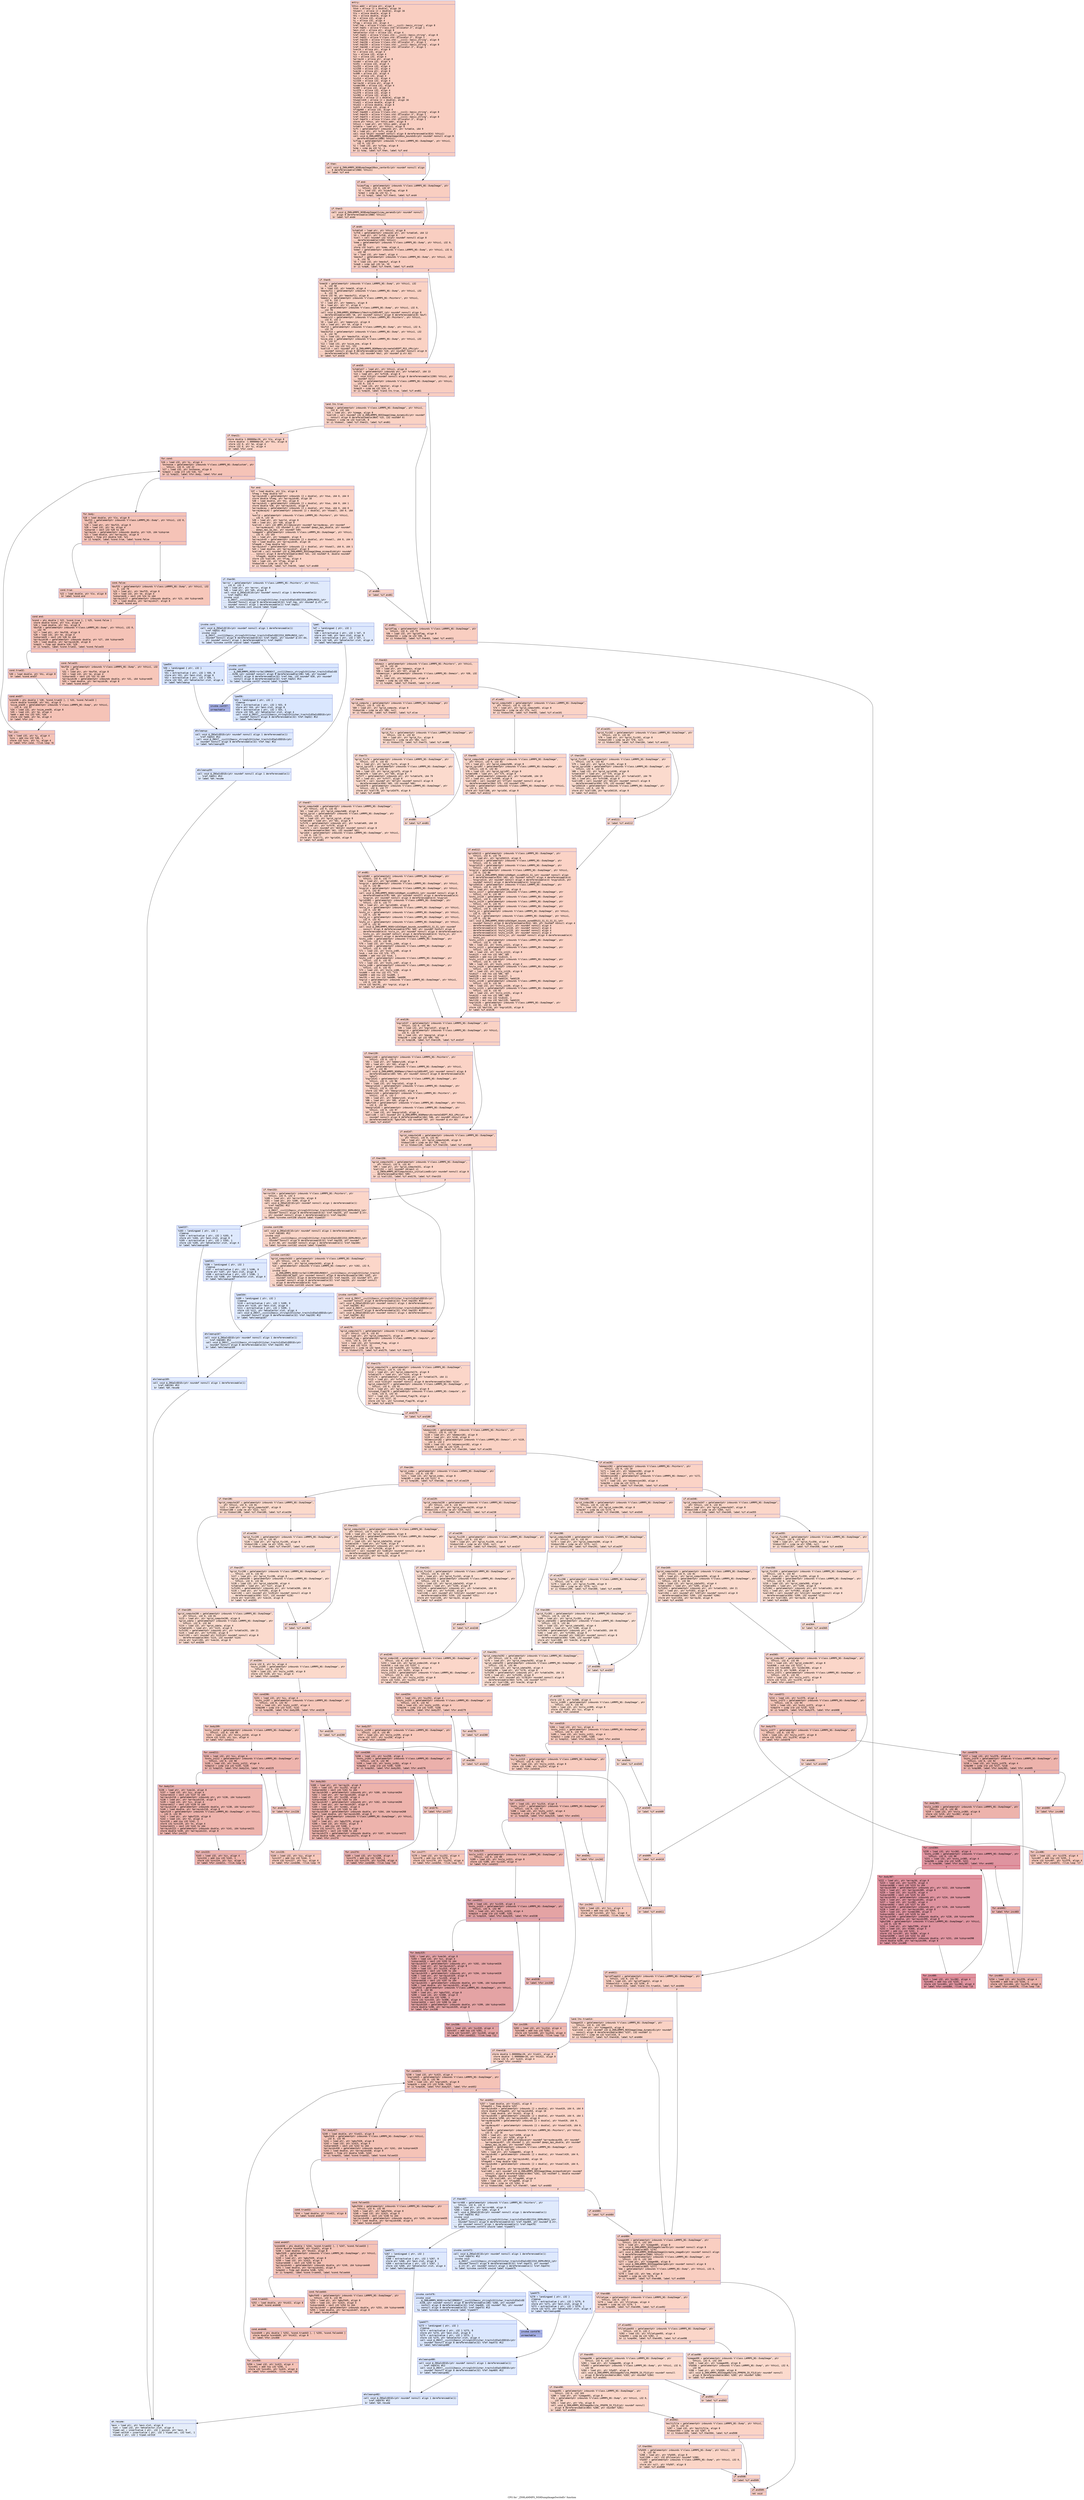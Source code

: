 digraph "CFG for '_ZN9LAMMPS_NS9DumpImage5writeEv' function" {
	label="CFG for '_ZN9LAMMPS_NS9DumpImage5writeEv' function";

	Node0x5570b9ae8f20 [shape=record,color="#3d50c3ff", style=filled, fillcolor="#f2907270" fontname="Courier",label="{entry:\l|  %this.addr = alloca ptr, align 8\l  %two = alloca [2 x double], align 16\l  %twoall = alloca [2 x double], align 16\l  %lo = alloca double, align 8\l  %hi = alloca double, align 8\l  %m = alloca i32, align 4\l  %i = alloca i32, align 4\l  %flag = alloca i32, align 4\l  %ref.tmp = alloca %\"class.std::__cxx11::basic_string\", align 8\l  %ref.tmp51 = alloca %\"class.std::allocator.3\", align 1\l  %exn.slot = alloca ptr, align 8\l  %ehselector.slot = alloca i32, align 4\l  %ref.tmp52 = alloca %\"class.std::__cxx11::basic_string\", align 8\l  %ref.tmp53 = alloca %\"class.std::allocator.3\", align 1\l  %ref.tmp155 = alloca %\"class.std::__cxx11::basic_string\", align 8\l  %ref.tmp156 = alloca %\"class.std::allocator.3\", align 1\l  %ref.tmp159 = alloca %\"class.std::__cxx11::basic_string\", align 8\l  %ref.tmp160 = alloca %\"class.std::allocator.3\", align 1\l  %vec2d = alloca ptr, align 8\l  %n = alloca i32, align 4\l  %iy = alloca i32, align 4\l  %ix = alloca i32, align 4\l  %array2d = alloca ptr, align 8\l  %index = alloca i32, align 4\l  %n251 = alloca i32, align 4\l  %iy252 = alloca i32, align 4\l  %ix258 = alloca i32, align 4\l  %vec3d = alloca ptr, align 8\l  %n308 = alloca i32, align 4\l  %iz = alloca i32, align 4\l  %iy314 = alloca i32, align 4\l  %ix320 = alloca i32, align 4\l  %array3d = alloca ptr, align 8\l  %index366 = alloca i32, align 4\l  %n369 = alloca i32, align 4\l  %iz370 = alloca i32, align 4\l  %iy376 = alloca i32, align 4\l  %ix382 = alloca i32, align 4\l  %two419 = alloca [2 x double], align 16\l  %twoall420 = alloca [2 x double], align 16\l  %lo421 = alloca double, align 8\l  %hi422 = alloca double, align 8\l  %i423 = alloca i32, align 4\l  %flag460 = alloca i32, align 4\l  %ref.tmp469 = alloca %\"class.std::__cxx11::basic_string\", align 8\l  %ref.tmp470 = alloca %\"class.std::allocator.3\", align 1\l  %ref.tmp473 = alloca %\"class.std::__cxx11::basic_string\", align 8\l  %ref.tmp474 = alloca %\"class.std::allocator.3\", align 1\l  store ptr %this, ptr %this.addr, align 8\l  %this1 = load ptr, ptr %this.addr, align 8\l  %vtable = load ptr, ptr %this1, align 8\l  %vfn = getelementptr inbounds ptr, ptr %vtable, i64 9\l  %0 = load ptr, ptr %vfn, align 8\l  call void %0(ptr noundef nonnull align 8 dereferenceable(824) %this1)\l  call void @_ZN9LAMMPS_NS9DumpImage10box_boundsEv(ptr noundef nonnull align 8\l... dereferenceable(1988) %this1)\l  %cflag = getelementptr inbounds %\"class.LAMMPS_NS::DumpImage\", ptr %this1,\l... i32 0, i32 37\l  %1 = load i32, ptr %cflag, align 8\l  %cmp = icmp eq i32 %1, 1\l  br i1 %cmp, label %if.then, label %if.end\l|{<s0>T|<s1>F}}"];
	Node0x5570b9ae8f20:s0 -> Node0x5570b9aeb8b0[tooltip="entry -> if.then\nProbability 50.00%" ];
	Node0x5570b9ae8f20:s1 -> Node0x5570b9aeb920[tooltip="entry -> if.end\nProbability 50.00%" ];
	Node0x5570b9aeb8b0 [shape=record,color="#3d50c3ff", style=filled, fillcolor="#f4987a70" fontname="Courier",label="{if.then:\l|  call void @_ZN9LAMMPS_NS9DumpImage10box_centerEv(ptr noundef nonnull align\l... 8 dereferenceable(1988) %this1)\l  br label %if.end\l}"];
	Node0x5570b9aeb8b0 -> Node0x5570b9aeb920[tooltip="if.then -> if.end\nProbability 100.00%" ];
	Node0x5570b9aeb920 [shape=record,color="#3d50c3ff", style=filled, fillcolor="#f2907270" fontname="Courier",label="{if.end:\l|  %viewflag = getelementptr inbounds %\"class.LAMMPS_NS::DumpImage\", ptr\l... %this1, i32 0, i32 67\l  %2 = load i32, ptr %viewflag, align 8\l  %cmp2 = icmp eq i32 %2, 1\l  br i1 %cmp2, label %if.then3, label %if.end4\l|{<s0>T|<s1>F}}"];
	Node0x5570b9aeb920:s0 -> Node0x5570b9aebd20[tooltip="if.end -> if.then3\nProbability 50.00%" ];
	Node0x5570b9aeb920:s1 -> Node0x5570b9aebd70[tooltip="if.end -> if.end4\nProbability 50.00%" ];
	Node0x5570b9aebd20 [shape=record,color="#3d50c3ff", style=filled, fillcolor="#f4987a70" fontname="Courier",label="{if.then3:\l|  call void @_ZN9LAMMPS_NS9DumpImage11view_paramsEv(ptr noundef nonnull\l... align 8 dereferenceable(1988) %this1)\l  br label %if.end4\l}"];
	Node0x5570b9aebd20 -> Node0x5570b9aebd70[tooltip="if.then3 -> if.end4\nProbability 100.00%" ];
	Node0x5570b9aebd70 [shape=record,color="#3d50c3ff", style=filled, fillcolor="#f2907270" fontname="Courier",label="{if.end4:\l|  %vtable5 = load ptr, ptr %this1, align 8\l  %vfn6 = getelementptr inbounds ptr, ptr %vtable5, i64 12\l  %3 = load ptr, ptr %vfn6, align 8\l  %call = call noundef i32 %3(ptr noundef nonnull align 8\l... dereferenceable(1200) %this1)\l  %nme = getelementptr inbounds %\"class.LAMMPS_NS::Dump\", ptr %this1, i32 0,\l... i32 58\l  store i32 %call, ptr %nme, align 4\l  %nme7 = getelementptr inbounds %\"class.LAMMPS_NS::Dump\", ptr %this1, i32 0,\l... i32 58\l  %4 = load i32, ptr %nme7, align 4\l  %maxbuf = getelementptr inbounds %\"class.LAMMPS_NS::Dump\", ptr %this1, i32\l... 0, i32 78\l  %5 = load i32, ptr %maxbuf, align 8\l  %cmp8 = icmp sgt i32 %4, %5\l  br i1 %cmp8, label %if.then9, label %if.end16\l|{<s0>T|<s1>F}}"];
	Node0x5570b9aebd70:s0 -> Node0x5570b9aba180[tooltip="if.end4 -> if.then9\nProbability 50.00%" ];
	Node0x5570b9aebd70:s1 -> Node0x5570b9978350[tooltip="if.end4 -> if.end16\nProbability 50.00%" ];
	Node0x5570b9aba180 [shape=record,color="#3d50c3ff", style=filled, fillcolor="#f4987a70" fontname="Courier",label="{if.then9:\l|  %nme10 = getelementptr inbounds %\"class.LAMMPS_NS::Dump\", ptr %this1, i32\l... 0, i32 58\l  %6 = load i32, ptr %nme10, align 4\l  %maxbuf11 = getelementptr inbounds %\"class.LAMMPS_NS::Dump\", ptr %this1, i32\l... 0, i32 78\l  store i32 %6, ptr %maxbuf11, align 8\l  %memory = getelementptr inbounds %\"class.LAMMPS_NS::Pointers\", ptr %this1,\l... i32 0, i32 2\l  %7 = load ptr, ptr %memory, align 8\l  %8 = load ptr, ptr %7, align 8\l  %buf = getelementptr inbounds %\"class.LAMMPS_NS::Dump\", ptr %this1, i32 0,\l... i32 79\l  call void @_ZN9LAMMPS_NS6Memory7destroyIdEEvRPT_(ptr noundef nonnull align 8\l... dereferenceable(184) %8, ptr noundef nonnull align 8 dereferenceable(8) %buf)\l  %memory12 = getelementptr inbounds %\"class.LAMMPS_NS::Pointers\", ptr %this1,\l... i32 0, i32 2\l  %9 = load ptr, ptr %memory12, align 8\l  %10 = load ptr, ptr %9, align 8\l  %buf13 = getelementptr inbounds %\"class.LAMMPS_NS::Dump\", ptr %this1, i32 0,\l... i32 79\l  %maxbuf14 = getelementptr inbounds %\"class.LAMMPS_NS::Dump\", ptr %this1, i32\l... 0, i32 78\l  %11 = load i32, ptr %maxbuf14, align 8\l  %size_one = getelementptr inbounds %\"class.LAMMPS_NS::Dump\", ptr %this1, i32\l... 0, i32 57\l  %12 = load i32, ptr %size_one, align 8\l  %mul = mul nsw i32 %11, %12\l  %call15 = call noundef ptr @_ZN9LAMMPS_NS6Memory6createIdEEPT_RS3_iPKc(ptr\l... noundef nonnull align 8 dereferenceable(184) %10, ptr noundef nonnull align 8\l... dereferenceable(8) %buf13, i32 noundef %mul, ptr noundef @.str.63)\l  br label %if.end16\l}"];
	Node0x5570b9aba180 -> Node0x5570b9978350[tooltip="if.then9 -> if.end16\nProbability 100.00%" ];
	Node0x5570b9978350 [shape=record,color="#3d50c3ff", style=filled, fillcolor="#f2907270" fontname="Courier",label="{if.end16:\l|  %vtable17 = load ptr, ptr %this1, align 8\l  %vfn18 = getelementptr inbounds ptr, ptr %vtable17, i64 13\l  %13 = load ptr, ptr %vfn18, align 8\l  call void %13(ptr noundef nonnull align 8 dereferenceable(1200) %this1, ptr\l... noundef null)\l  %acolor = getelementptr inbounds %\"class.LAMMPS_NS::DumpImage\", ptr %this1,\l... i32 0, i32 4\l  %14 = load i32, ptr %acolor, align 4\l  %cmp19 = icmp eq i32 %14, 4\l  br i1 %cmp19, label %land.lhs.true, label %if.end61\l|{<s0>T|<s1>F}}"];
	Node0x5570b9978350:s0 -> Node0x5570b9af36b0[tooltip="if.end16 -> land.lhs.true\nProbability 50.00%" ];
	Node0x5570b9978350:s1 -> Node0x5570b9af3730[tooltip="if.end16 -> if.end61\nProbability 50.00%" ];
	Node0x5570b9af36b0 [shape=record,color="#3d50c3ff", style=filled, fillcolor="#f4987a70" fontname="Courier",label="{land.lhs.true:\l|  %image = getelementptr inbounds %\"class.LAMMPS_NS::DumpImage\", ptr %this1,\l... i32 0, i32 103\l  %15 = load ptr, ptr %image, align 8\l  %call20 = call noundef i32 @_ZN9LAMMPS_NS5Image11map_dynamicEi(ptr noundef\l... nonnull align 8 dereferenceable(864) %15, i32 noundef 0)\l  %tobool = icmp ne i32 %call20, 0\l  br i1 %tobool, label %if.then21, label %if.end61\l|{<s0>T|<s1>F}}"];
	Node0x5570b9af36b0:s0 -> Node0x5570b9af3c80[tooltip="land.lhs.true -> if.then21\nProbability 62.50%" ];
	Node0x5570b9af36b0:s1 -> Node0x5570b9af3730[tooltip="land.lhs.true -> if.end61\nProbability 37.50%" ];
	Node0x5570b9af3c80 [shape=record,color="#3d50c3ff", style=filled, fillcolor="#f59c7d70" fontname="Courier",label="{if.then21:\l|  store double 1.000000e+20, ptr %lo, align 8\l  store double -1.000000e+20, ptr %hi, align 8\l  store i32 0, ptr %m, align 4\l  store i32 0, ptr %i, align 4\l  br label %for.cond\l}"];
	Node0x5570b9af3c80 -> Node0x5570b9af4060[tooltip="if.then21 -> for.cond\nProbability 100.00%" ];
	Node0x5570b9af4060 [shape=record,color="#3d50c3ff", style=filled, fillcolor="#e8765c70" fontname="Courier",label="{for.cond:\l|  %16 = load i32, ptr %i, align 4\l  %nchoose = getelementptr inbounds %\"class.LAMMPS_NS::DumpCustom\", ptr\l... %this1, i32 0, i32 22\l  %17 = load i32, ptr %nchoose, align 8\l  %cmp22 = icmp slt i32 %16, %17\l  br i1 %cmp22, label %for.body, label %for.end\l|{<s0>T|<s1>F}}"];
	Node0x5570b9af4060:s0 -> Node0x5570b9af43c0[tooltip="for.cond -> for.body\nProbability 96.88%" ];
	Node0x5570b9af4060:s1 -> Node0x5570b9af4440[tooltip="for.cond -> for.end\nProbability 3.12%" ];
	Node0x5570b9af43c0 [shape=record,color="#3d50c3ff", style=filled, fillcolor="#e8765c70" fontname="Courier",label="{for.body:\l|  %18 = load double, ptr %lo, align 8\l  %buf23 = getelementptr inbounds %\"class.LAMMPS_NS::Dump\", ptr %this1, i32 0,\l... i32 79\l  %19 = load ptr, ptr %buf23, align 8\l  %20 = load i32, ptr %m, align 4\l  %idxprom = sext i32 %20 to i64\l  %arrayidx = getelementptr inbounds double, ptr %19, i64 %idxprom\l  %21 = load double, ptr %arrayidx, align 8\l  %cmp24 = fcmp olt double %18, %21\l  br i1 %cmp24, label %cond.true, label %cond.false\l|{<s0>T|<s1>F}}"];
	Node0x5570b9af43c0:s0 -> Node0x5570b9aeafc0[tooltip="for.body -> cond.true\nProbability 50.00%" ];
	Node0x5570b9af43c0:s1 -> Node0x5570b9aeb040[tooltip="for.body -> cond.false\nProbability 50.00%" ];
	Node0x5570b9aeafc0 [shape=record,color="#3d50c3ff", style=filled, fillcolor="#ec7f6370" fontname="Courier",label="{cond.true:\l|  %22 = load double, ptr %lo, align 8\l  br label %cond.end\l}"];
	Node0x5570b9aeafc0 -> Node0x5570b9aeb1f0[tooltip="cond.true -> cond.end\nProbability 100.00%" ];
	Node0x5570b9aeb040 [shape=record,color="#3d50c3ff", style=filled, fillcolor="#ec7f6370" fontname="Courier",label="{cond.false:\l|  %buf25 = getelementptr inbounds %\"class.LAMMPS_NS::Dump\", ptr %this1, i32\l... 0, i32 79\l  %23 = load ptr, ptr %buf25, align 8\l  %24 = load i32, ptr %m, align 4\l  %idxprom26 = sext i32 %24 to i64\l  %arrayidx27 = getelementptr inbounds double, ptr %23, i64 %idxprom26\l  %25 = load double, ptr %arrayidx27, align 8\l  br label %cond.end\l}"];
	Node0x5570b9aeb040 -> Node0x5570b9aeb1f0[tooltip="cond.false -> cond.end\nProbability 100.00%" ];
	Node0x5570b9aeb1f0 [shape=record,color="#3d50c3ff", style=filled, fillcolor="#e8765c70" fontname="Courier",label="{cond.end:\l|  %cond = phi double [ %22, %cond.true ], [ %25, %cond.false ]\l  store double %cond, ptr %lo, align 8\l  %26 = load double, ptr %hi, align 8\l  %buf28 = getelementptr inbounds %\"class.LAMMPS_NS::Dump\", ptr %this1, i32 0,\l... i32 79\l  %27 = load ptr, ptr %buf28, align 8\l  %28 = load i32, ptr %m, align 4\l  %idxprom29 = sext i32 %28 to i64\l  %arrayidx30 = getelementptr inbounds double, ptr %27, i64 %idxprom29\l  %29 = load double, ptr %arrayidx30, align 8\l  %cmp31 = fcmp ogt double %26, %29\l  br i1 %cmp31, label %cond.true32, label %cond.false33\l|{<s0>T|<s1>F}}"];
	Node0x5570b9aeb1f0:s0 -> Node0x5570b9af5d70[tooltip="cond.end -> cond.true32\nProbability 50.00%" ];
	Node0x5570b9aeb1f0:s1 -> Node0x5570b9af5e50[tooltip="cond.end -> cond.false33\nProbability 50.00%" ];
	Node0x5570b9af5d70 [shape=record,color="#3d50c3ff", style=filled, fillcolor="#ec7f6370" fontname="Courier",label="{cond.true32:\l|  %30 = load double, ptr %hi, align 8\l  br label %cond.end37\l}"];
	Node0x5570b9af5d70 -> Node0x5570b9af6060[tooltip="cond.true32 -> cond.end37\nProbability 100.00%" ];
	Node0x5570b9af5e50 [shape=record,color="#3d50c3ff", style=filled, fillcolor="#ec7f6370" fontname="Courier",label="{cond.false33:\l|  %buf34 = getelementptr inbounds %\"class.LAMMPS_NS::Dump\", ptr %this1, i32\l... 0, i32 79\l  %31 = load ptr, ptr %buf34, align 8\l  %32 = load i32, ptr %m, align 4\l  %idxprom35 = sext i32 %32 to i64\l  %arrayidx36 = getelementptr inbounds double, ptr %31, i64 %idxprom35\l  %33 = load double, ptr %arrayidx36, align 8\l  br label %cond.end37\l}"];
	Node0x5570b9af5e50 -> Node0x5570b9af6060[tooltip="cond.false33 -> cond.end37\nProbability 100.00%" ];
	Node0x5570b9af6060 [shape=record,color="#3d50c3ff", style=filled, fillcolor="#e8765c70" fontname="Courier",label="{cond.end37:\l|  %cond38 = phi double [ %30, %cond.true32 ], [ %33, %cond.false33 ]\l  store double %cond38, ptr %hi, align 8\l  %size_one39 = getelementptr inbounds %\"class.LAMMPS_NS::Dump\", ptr %this1,\l... i32 0, i32 57\l  %34 = load i32, ptr %size_one39, align 8\l  %35 = load i32, ptr %m, align 4\l  %add = add nsw i32 %35, %34\l  store i32 %add, ptr %m, align 4\l  br label %for.inc\l}"];
	Node0x5570b9af6060 -> Node0x5570b9af6990[tooltip="cond.end37 -> for.inc\nProbability 100.00%" ];
	Node0x5570b9af6990 [shape=record,color="#3d50c3ff", style=filled, fillcolor="#e8765c70" fontname="Courier",label="{for.inc:\l|  %36 = load i32, ptr %i, align 4\l  %inc = add nsw i32 %36, 1\l  store i32 %inc, ptr %i, align 4\l  br label %for.cond, !llvm.loop !6\l}"];
	Node0x5570b9af6990 -> Node0x5570b9af4060[tooltip="for.inc -> for.cond\nProbability 100.00%" ];
	Node0x5570b9af4440 [shape=record,color="#3d50c3ff", style=filled, fillcolor="#f59c7d70" fontname="Courier",label="{for.end:\l|  %37 = load double, ptr %lo, align 8\l  %fneg = fneg double %37\l  %arrayidx40 = getelementptr inbounds [2 x double], ptr %two, i64 0, i64 0\l  store double %fneg, ptr %arrayidx40, align 16\l  %38 = load double, ptr %hi, align 8\l  %arrayidx41 = getelementptr inbounds [2 x double], ptr %two, i64 0, i64 1\l  store double %38, ptr %arrayidx41, align 8\l  %arraydecay = getelementptr inbounds [2 x double], ptr %two, i64 0, i64 0\l  %arraydecay42 = getelementptr inbounds [2 x double], ptr %twoall, i64 0, i64\l... 0\l  %world = getelementptr inbounds %\"class.LAMMPS_NS::Pointers\", ptr %this1,\l... i32 0, i32 16\l  %39 = load ptr, ptr %world, align 8\l  %40 = load ptr, ptr %39, align 8\l  %call43 = call i32 @MPI_Allreduce(ptr noundef %arraydecay, ptr noundef\l... %arraydecay42, i32 noundef 2, ptr noundef @ompi_mpi_double, ptr noundef\l... @ompi_mpi_op_max, ptr noundef %40)\l  %image44 = getelementptr inbounds %\"class.LAMMPS_NS::DumpImage\", ptr %this1,\l... i32 0, i32 103\l  %41 = load ptr, ptr %image44, align 8\l  %arrayidx45 = getelementptr inbounds [2 x double], ptr %twoall, i64 0, i64 0\l  %42 = load double, ptr %arrayidx45, align 16\l  %fneg46 = fneg double %42\l  %arrayidx47 = getelementptr inbounds [2 x double], ptr %twoall, i64 0, i64 1\l  %43 = load double, ptr %arrayidx47, align 8\l  %call48 = call noundef i32 @_ZN9LAMMPS_NS5Image10map_minmaxEidd(ptr noundef\l... nonnull align 8 dereferenceable(864) %41, i32 noundef 0, double noundef\l... %fneg46, double noundef %43)\l  store i32 %call48, ptr %flag, align 4\l  %44 = load i32, ptr %flag, align 4\l  %tobool49 = icmp ne i32 %44, 0\l  br i1 %tobool49, label %if.then50, label %if.end60\l|{<s0>T|<s1>F}}"];
	Node0x5570b9af4440:s0 -> Node0x5570b9af81f0[tooltip="for.end -> if.then50\nProbability 0.00%" ];
	Node0x5570b9af4440:s1 -> Node0x5570b9af82d0[tooltip="for.end -> if.end60\nProbability 100.00%" ];
	Node0x5570b9af81f0 [shape=record,color="#3d50c3ff", style=filled, fillcolor="#b9d0f970" fontname="Courier",label="{if.then50:\l|  %error = getelementptr inbounds %\"class.LAMMPS_NS::Pointers\", ptr %this1,\l... i32 0, i32 3\l  %45 = load ptr, ptr %error, align 8\l  %46 = load ptr, ptr %45, align 8\l  call void @_ZNSaIcEC1Ev(ptr noundef nonnull align 1 dereferenceable(1)\l... %ref.tmp51) #12\l  invoke void\l... @_ZNSt7__cxx1112basic_stringIcSt11char_traitsIcESaIcEEC2IS3_EEPKcRKS3_(ptr\l... noundef nonnull align 8 dereferenceable(32) %ref.tmp, ptr noundef @.str, ptr\l... noundef nonnull align 1 dereferenceable(1) %ref.tmp51)\l          to label %invoke.cont unwind label %lpad\l}"];
	Node0x5570b9af81f0 -> Node0x5570b9af87a0[tooltip="if.then50 -> invoke.cont\nProbability 50.00%" ];
	Node0x5570b9af81f0 -> Node0x5570b9af8820[tooltip="if.then50 -> lpad\nProbability 50.00%" ];
	Node0x5570b9af87a0 [shape=record,color="#3d50c3ff", style=filled, fillcolor="#b2ccfb70" fontname="Courier",label="{invoke.cont:\l|  call void @_ZNSaIcEC1Ev(ptr noundef nonnull align 1 dereferenceable(1)\l... %ref.tmp53) #12\l  invoke void\l... @_ZNSt7__cxx1112basic_stringIcSt11char_traitsIcESaIcEEC2IS3_EEPKcRKS3_(ptr\l... noundef nonnull align 8 dereferenceable(32) %ref.tmp52, ptr noundef @.str.64,\l... ptr noundef nonnull align 1 dereferenceable(1) %ref.tmp53)\l          to label %invoke.cont55 unwind label %lpad54\l}"];
	Node0x5570b9af87a0 -> Node0x5570b9af8ba0[tooltip="invoke.cont -> invoke.cont55\nProbability 50.00%" ];
	Node0x5570b9af87a0 -> Node0x5570b9af8bf0[tooltip="invoke.cont -> lpad54\nProbability 50.00%" ];
	Node0x5570b9af8ba0 [shape=record,color="#3d50c3ff", style=filled, fillcolor="#abc8fd70" fontname="Courier",label="{invoke.cont55:\l|  invoke void\l... @_ZN9LAMMPS_NS5Error3allERKNSt7__cxx1112basic_stringIcSt11char_traitsIcESaIcEE\l...EiS8_(ptr noundef nonnull align 8 dereferenceable(196) %46, ptr noundef\l... nonnull align 8 dereferenceable(32) %ref.tmp, i32 noundef 639, ptr noundef\l... nonnull align 8 dereferenceable(32) %ref.tmp52) #13\l          to label %invoke.cont57 unwind label %lpad56\l}"];
	Node0x5570b9af8ba0 -> Node0x5570b9af8b50[tooltip="invoke.cont55 -> invoke.cont57\nProbability 0.00%" ];
	Node0x5570b9af8ba0 -> Node0x5570b9af8f10[tooltip="invoke.cont55 -> lpad56\nProbability 100.00%" ];
	Node0x5570b9af8b50 [shape=record,color="#3d50c3ff", style=filled, fillcolor="#3d50c370" fontname="Courier",label="{invoke.cont57:\l|  unreachable\l}"];
	Node0x5570b9af8820 [shape=record,color="#3d50c3ff", style=filled, fillcolor="#b2ccfb70" fontname="Courier",label="{lpad:\l|  %47 = landingpad \{ ptr, i32 \}\l          cleanup\l  %48 = extractvalue \{ ptr, i32 \} %47, 0\l  store ptr %48, ptr %exn.slot, align 8\l  %49 = extractvalue \{ ptr, i32 \} %47, 1\l  store i32 %49, ptr %ehselector.slot, align 4\l  br label %ehcleanup59\l}"];
	Node0x5570b9af8820 -> Node0x5570b9af9ce0[tooltip="lpad -> ehcleanup59\nProbability 100.00%" ];
	Node0x5570b9af8bf0 [shape=record,color="#3d50c3ff", style=filled, fillcolor="#abc8fd70" fontname="Courier",label="{lpad54:\l|  %50 = landingpad \{ ptr, i32 \}\l          cleanup\l  %51 = extractvalue \{ ptr, i32 \} %50, 0\l  store ptr %51, ptr %exn.slot, align 8\l  %52 = extractvalue \{ ptr, i32 \} %50, 1\l  store i32 %52, ptr %ehselector.slot, align 4\l  br label %ehcleanup\l}"];
	Node0x5570b9af8bf0 -> Node0x5570b9afa030[tooltip="lpad54 -> ehcleanup\nProbability 100.00%" ];
	Node0x5570b9af8f10 [shape=record,color="#3d50c3ff", style=filled, fillcolor="#abc8fd70" fontname="Courier",label="{lpad56:\l|  %53 = landingpad \{ ptr, i32 \}\l          cleanup\l  %54 = extractvalue \{ ptr, i32 \} %53, 0\l  store ptr %54, ptr %exn.slot, align 8\l  %55 = extractvalue \{ ptr, i32 \} %53, 1\l  store i32 %55, ptr %ehselector.slot, align 4\l  call void @_ZNSt7__cxx1112basic_stringIcSt11char_traitsIcESaIcEED1Ev(ptr\l... noundef nonnull align 8 dereferenceable(32) %ref.tmp52) #12\l  br label %ehcleanup\l}"];
	Node0x5570b9af8f10 -> Node0x5570b9afa030[tooltip="lpad56 -> ehcleanup\nProbability 100.00%" ];
	Node0x5570b9afa030 [shape=record,color="#3d50c3ff", style=filled, fillcolor="#b2ccfb70" fontname="Courier",label="{ehcleanup:\l|  call void @_ZNSaIcED1Ev(ptr noundef nonnull align 1 dereferenceable(1)\l... %ref.tmp53) #12\l  call void @_ZNSt7__cxx1112basic_stringIcSt11char_traitsIcESaIcEED1Ev(ptr\l... noundef nonnull align 8 dereferenceable(32) %ref.tmp) #12\l  br label %ehcleanup59\l}"];
	Node0x5570b9afa030 -> Node0x5570b9af9ce0[tooltip="ehcleanup -> ehcleanup59\nProbability 100.00%" ];
	Node0x5570b9af9ce0 [shape=record,color="#3d50c3ff", style=filled, fillcolor="#b9d0f970" fontname="Courier",label="{ehcleanup59:\l|  call void @_ZNSaIcED1Ev(ptr noundef nonnull align 1 dereferenceable(1)\l... %ref.tmp51) #12\l  br label %eh.resume\l}"];
	Node0x5570b9af9ce0 -> Node0x5570b9afa8e0[tooltip="ehcleanup59 -> eh.resume\nProbability 100.00%" ];
	Node0x5570b9af82d0 [shape=record,color="#3d50c3ff", style=filled, fillcolor="#f59c7d70" fontname="Courier",label="{if.end60:\l|  br label %if.end61\l}"];
	Node0x5570b9af82d0 -> Node0x5570b9af3730[tooltip="if.end60 -> if.end61\nProbability 100.00%" ];
	Node0x5570b9af3730 [shape=record,color="#3d50c3ff", style=filled, fillcolor="#f2907270" fontname="Courier",label="{if.end61:\l|  %gridflag = getelementptr inbounds %\"class.LAMMPS_NS::DumpImage\", ptr\l... %this1, i32 0, i32 75\l  %56 = load i32, ptr %gridflag, align 8\l  %tobool62 = icmp ne i32 %56, 0\l  br i1 %tobool62, label %if.then63, label %if.end411\l|{<s0>T|<s1>F}}"];
	Node0x5570b9af3730:s0 -> Node0x5570b9afac40[tooltip="if.end61 -> if.then63\nProbability 62.50%" ];
	Node0x5570b9af3730:s1 -> Node0x5570b9afacc0[tooltip="if.end61 -> if.end411\nProbability 37.50%" ];
	Node0x5570b9afac40 [shape=record,color="#3d50c3ff", style=filled, fillcolor="#f4987a70" fontname="Courier",label="{if.then63:\l|  %domain = getelementptr inbounds %\"class.LAMMPS_NS::Pointers\", ptr %this1,\l... i32 0, i32 10\l  %57 = load ptr, ptr %domain, align 8\l  %58 = load ptr, ptr %57, align 8\l  %dimension = getelementptr inbounds %\"class.LAMMPS_NS::Domain\", ptr %58, i32\l... 0, i32 2\l  %59 = load i32, ptr %dimension, align 4\l  %cmp64 = icmp eq i32 %59, 2\l  br i1 %cmp64, label %if.then65, label %if.else92\l|{<s0>T|<s1>F}}"];
	Node0x5570b9afac40:s0 -> Node0x5570b9afb1d0[tooltip="if.then63 -> if.then65\nProbability 50.00%" ];
	Node0x5570b9afac40:s1 -> Node0x5570b9afb250[tooltip="if.then63 -> if.else92\nProbability 50.00%" ];
	Node0x5570b9afb1d0 [shape=record,color="#3d50c3ff", style=filled, fillcolor="#f59c7d70" fontname="Courier",label="{if.then65:\l|  %grid_compute = getelementptr inbounds %\"class.LAMMPS_NS::DumpImage\", ptr\l... %this1, i32 0, i32 81\l  %60 = load ptr, ptr %grid_compute, align 8\l  %tobool66 = icmp ne ptr %60, null\l  br i1 %tobool66, label %if.then67, label %if.else\l|{<s0>T|<s1>F}}"];
	Node0x5570b9afb1d0:s0 -> Node0x5570b9afb5b0[tooltip="if.then65 -> if.then67\nProbability 62.50%" ];
	Node0x5570b9afb1d0:s1 -> Node0x5570b9afb630[tooltip="if.then65 -> if.else\nProbability 37.50%" ];
	Node0x5570b9afb5b0 [shape=record,color="#3d50c3ff", style=filled, fillcolor="#f6a38570" fontname="Courier",label="{if.then67:\l|  %grid_compute68 = getelementptr inbounds %\"class.LAMMPS_NS::DumpImage\",\l... ptr %this1, i32 0, i32 81\l  %61 = load ptr, ptr %grid_compute68, align 8\l  %grid_igrid = getelementptr inbounds %\"class.LAMMPS_NS::DumpImage\", ptr\l... %this1, i32 0, i32 83\l  %62 = load i32, ptr %grid_igrid, align 8\l  %vtable69 = load ptr, ptr %61, align 8\l  %vfn70 = getelementptr inbounds ptr, ptr %vtable69, i64 19\l  %63 = load ptr, ptr %vfn70, align 8\l  %call71 = call noundef ptr %63(ptr noundef nonnull align 8\l... dereferenceable(564) %61, i32 noundef %62)\l  %grid2d = getelementptr inbounds %\"class.LAMMPS_NS::DumpImage\", ptr %this1,\l... i32 0, i32 77\l  store ptr %call71, ptr %grid2d, align 8\l  br label %if.end81\l}"];
	Node0x5570b9afb5b0 -> Node0x5570b9afbf30[tooltip="if.then67 -> if.end81\nProbability 100.00%" ];
	Node0x5570b9afb630 [shape=record,color="#3d50c3ff", style=filled, fillcolor="#f7a88970" fontname="Courier",label="{if.else:\l|  %grid_fix = getelementptr inbounds %\"class.LAMMPS_NS::DumpImage\", ptr\l... %this1, i32 0, i32 82\l  %64 = load ptr, ptr %grid_fix, align 8\l  %tobool72 = icmp ne ptr %64, null\l  br i1 %tobool72, label %if.then73, label %if.end80\l|{<s0>T|<s1>F}}"];
	Node0x5570b9afb630:s0 -> Node0x5570b9afc2b0[tooltip="if.else -> if.then73\nProbability 62.50%" ];
	Node0x5570b9afb630:s1 -> Node0x5570b9afc330[tooltip="if.else -> if.end80\nProbability 37.50%" ];
	Node0x5570b9afc2b0 [shape=record,color="#3d50c3ff", style=filled, fillcolor="#f7ac8e70" fontname="Courier",label="{if.then73:\l|  %grid_fix74 = getelementptr inbounds %\"class.LAMMPS_NS::DumpImage\", ptr\l... %this1, i32 0, i32 82\l  %65 = load ptr, ptr %grid_fix74, align 8\l  %grid_igrid75 = getelementptr inbounds %\"class.LAMMPS_NS::DumpImage\", ptr\l... %this1, i32 0, i32 83\l  %66 = load i32, ptr %grid_igrid75, align 8\l  %vtable76 = load ptr, ptr %65, align 8\l  %vfn77 = getelementptr inbounds ptr, ptr %vtable76, i64 79\l  %67 = load ptr, ptr %vfn77, align 8\l  %call78 = call noundef ptr %67(ptr noundef nonnull align 8\l... dereferenceable(656) %65, i32 noundef %66)\l  %grid2d79 = getelementptr inbounds %\"class.LAMMPS_NS::DumpImage\", ptr\l... %this1, i32 0, i32 77\l  store ptr %call78, ptr %grid2d79, align 8\l  br label %if.end80\l}"];
	Node0x5570b9afc2b0 -> Node0x5570b9afc330[tooltip="if.then73 -> if.end80\nProbability 100.00%" ];
	Node0x5570b9afc330 [shape=record,color="#3d50c3ff", style=filled, fillcolor="#f7a88970" fontname="Courier",label="{if.end80:\l|  br label %if.end81\l}"];
	Node0x5570b9afc330 -> Node0x5570b9afbf30[tooltip="if.end80 -> if.end81\nProbability 100.00%" ];
	Node0x5570b9afbf30 [shape=record,color="#3d50c3ff", style=filled, fillcolor="#f59c7d70" fontname="Courier",label="{if.end81:\l|  %grid2d82 = getelementptr inbounds %\"class.LAMMPS_NS::DumpImage\", ptr\l... %this1, i32 0, i32 77\l  %68 = load ptr, ptr %grid2d82, align 8\l  %nxgrid = getelementptr inbounds %\"class.LAMMPS_NS::DumpImage\", ptr %this1,\l... i32 0, i32 86\l  %nygrid = getelementptr inbounds %\"class.LAMMPS_NS::DumpImage\", ptr %this1,\l... i32 0, i32 87\l  call void @_ZN9LAMMPS_NS6Grid2d8get_sizeERiS1_(ptr noundef nonnull align 8\l... dereferenceable(576) %68, ptr noundef nonnull align 4 dereferenceable(4)\l... %nxgrid, ptr noundef nonnull align 4 dereferenceable(4) %nygrid)\l  %grid2d83 = getelementptr inbounds %\"class.LAMMPS_NS::DumpImage\", ptr\l... %this1, i32 0, i32 77\l  %69 = load ptr, ptr %grid2d83, align 8\l  %nxlo_in = getelementptr inbounds %\"class.LAMMPS_NS::DumpImage\", ptr %this1,\l... i32 0, i32 89\l  %nxhi_in = getelementptr inbounds %\"class.LAMMPS_NS::DumpImage\", ptr %this1,\l... i32 0, i32 90\l  %nylo_in = getelementptr inbounds %\"class.LAMMPS_NS::DumpImage\", ptr %this1,\l... i32 0, i32 91\l  %nyhi_in = getelementptr inbounds %\"class.LAMMPS_NS::DumpImage\", ptr %this1,\l... i32 0, i32 92\l  call void @_ZN9LAMMPS_NS6Grid2d16get_bounds_ownedERiS1_S1_S1_(ptr noundef\l... nonnull align 8 dereferenceable(576) %69, ptr noundef nonnull align 4\l... dereferenceable(4) %nxlo_in, ptr noundef nonnull align 4 dereferenceable(4)\l... %nxhi_in, ptr noundef nonnull align 4 dereferenceable(4) %nylo_in, ptr\l... noundef nonnull align 4 dereferenceable(4) %nyhi_in)\l  %nxhi_in84 = getelementptr inbounds %\"class.LAMMPS_NS::DumpImage\", ptr\l... %this1, i32 0, i32 90\l  %70 = load i32, ptr %nxhi_in84, align 4\l  %nxlo_in85 = getelementptr inbounds %\"class.LAMMPS_NS::DumpImage\", ptr\l... %this1, i32 0, i32 89\l  %71 = load i32, ptr %nxlo_in85, align 8\l  %sub = sub nsw i32 %70, %71\l  %add86 = add nsw i32 %sub, 1\l  %nyhi_in87 = getelementptr inbounds %\"class.LAMMPS_NS::DumpImage\", ptr\l... %this1, i32 0, i32 92\l  %72 = load i32, ptr %nyhi_in87, align 4\l  %nylo_in88 = getelementptr inbounds %\"class.LAMMPS_NS::DumpImage\", ptr\l... %this1, i32 0, i32 91\l  %73 = load i32, ptr %nylo_in88, align 8\l  %sub89 = sub nsw i32 %72, %73\l  %add90 = add nsw i32 %sub89, 1\l  %mul91 = mul nsw i32 %add86, %add90\l  %ngrid = getelementptr inbounds %\"class.LAMMPS_NS::DumpImage\", ptr %this1,\l... i32 0, i32 96\l  store i32 %mul91, ptr %ngrid, align 8\l  br label %if.end136\l}"];
	Node0x5570b9afbf30 -> Node0x5570b9af4a00[tooltip="if.end81 -> if.end136\nProbability 100.00%" ];
	Node0x5570b9afb250 [shape=record,color="#3d50c3ff", style=filled, fillcolor="#f59c7d70" fontname="Courier",label="{if.else92:\l|  %grid_compute93 = getelementptr inbounds %\"class.LAMMPS_NS::DumpImage\",\l... ptr %this1, i32 0, i32 81\l  %74 = load ptr, ptr %grid_compute93, align 8\l  %tobool94 = icmp ne ptr %74, null\l  br i1 %tobool94, label %if.then95, label %if.else101\l|{<s0>T|<s1>F}}"];
	Node0x5570b9afb250:s0 -> Node0x5570b9af4d80[tooltip="if.else92 -> if.then95\nProbability 62.50%" ];
	Node0x5570b9afb250:s1 -> Node0x5570b9af4e00[tooltip="if.else92 -> if.else101\nProbability 37.50%" ];
	Node0x5570b9af4d80 [shape=record,color="#3d50c3ff", style=filled, fillcolor="#f6a38570" fontname="Courier",label="{if.then95:\l|  %grid_compute96 = getelementptr inbounds %\"class.LAMMPS_NS::DumpImage\",\l... ptr %this1, i32 0, i32 81\l  %75 = load ptr, ptr %grid_compute96, align 8\l  %grid_igrid97 = getelementptr inbounds %\"class.LAMMPS_NS::DumpImage\", ptr\l... %this1, i32 0, i32 83\l  %76 = load i32, ptr %grid_igrid97, align 8\l  %vtable98 = load ptr, ptr %75, align 8\l  %vfn99 = getelementptr inbounds ptr, ptr %vtable98, i64 19\l  %77 = load ptr, ptr %vfn99, align 8\l  %call100 = call noundef ptr %77(ptr noundef nonnull align 8\l... dereferenceable(564) %75, i32 noundef %76)\l  %grid3d = getelementptr inbounds %\"class.LAMMPS_NS::DumpImage\", ptr %this1,\l... i32 0, i32 78\l  store ptr %call100, ptr %grid3d, align 8\l  br label %if.end112\l}"];
	Node0x5570b9af4d80 -> Node0x5570b9affe70[tooltip="if.then95 -> if.end112\nProbability 100.00%" ];
	Node0x5570b9af4e00 [shape=record,color="#3d50c3ff", style=filled, fillcolor="#f7a88970" fontname="Courier",label="{if.else101:\l|  %grid_fix102 = getelementptr inbounds %\"class.LAMMPS_NS::DumpImage\", ptr\l... %this1, i32 0, i32 82\l  %78 = load ptr, ptr %grid_fix102, align 8\l  %tobool103 = icmp ne ptr %78, null\l  br i1 %tobool103, label %if.then104, label %if.end111\l|{<s0>T|<s1>F}}"];
	Node0x5570b9af4e00:s0 -> Node0x5570b9b00190[tooltip="if.else101 -> if.then104\nProbability 62.50%" ];
	Node0x5570b9af4e00:s1 -> Node0x5570b9b00210[tooltip="if.else101 -> if.end111\nProbability 37.50%" ];
	Node0x5570b9b00190 [shape=record,color="#3d50c3ff", style=filled, fillcolor="#f7ac8e70" fontname="Courier",label="{if.then104:\l|  %grid_fix105 = getelementptr inbounds %\"class.LAMMPS_NS::DumpImage\", ptr\l... %this1, i32 0, i32 82\l  %79 = load ptr, ptr %grid_fix105, align 8\l  %grid_igrid106 = getelementptr inbounds %\"class.LAMMPS_NS::DumpImage\", ptr\l... %this1, i32 0, i32 83\l  %80 = load i32, ptr %grid_igrid106, align 8\l  %vtable107 = load ptr, ptr %79, align 8\l  %vfn108 = getelementptr inbounds ptr, ptr %vtable107, i64 79\l  %81 = load ptr, ptr %vfn108, align 8\l  %call109 = call noundef ptr %81(ptr noundef nonnull align 8\l... dereferenceable(656) %79, i32 noundef %80)\l  %grid3d110 = getelementptr inbounds %\"class.LAMMPS_NS::DumpImage\", ptr\l... %this1, i32 0, i32 78\l  store ptr %call109, ptr %grid3d110, align 8\l  br label %if.end111\l}"];
	Node0x5570b9b00190 -> Node0x5570b9b00210[tooltip="if.then104 -> if.end111\nProbability 100.00%" ];
	Node0x5570b9b00210 [shape=record,color="#3d50c3ff", style=filled, fillcolor="#f7a88970" fontname="Courier",label="{if.end111:\l|  br label %if.end112\l}"];
	Node0x5570b9b00210 -> Node0x5570b9affe70[tooltip="if.end111 -> if.end112\nProbability 100.00%" ];
	Node0x5570b9affe70 [shape=record,color="#3d50c3ff", style=filled, fillcolor="#f59c7d70" fontname="Courier",label="{if.end112:\l|  %grid3d113 = getelementptr inbounds %\"class.LAMMPS_NS::DumpImage\", ptr\l... %this1, i32 0, i32 78\l  %82 = load ptr, ptr %grid3d113, align 8\l  %nxgrid114 = getelementptr inbounds %\"class.LAMMPS_NS::DumpImage\", ptr\l... %this1, i32 0, i32 86\l  %nygrid115 = getelementptr inbounds %\"class.LAMMPS_NS::DumpImage\", ptr\l... %this1, i32 0, i32 87\l  %nzgrid = getelementptr inbounds %\"class.LAMMPS_NS::DumpImage\", ptr %this1,\l... i32 0, i32 88\l  call void @_ZN9LAMMPS_NS6Grid3d8get_sizeERiS1_S1_(ptr noundef nonnull align\l... 8 dereferenceable(624) %82, ptr noundef nonnull align 4 dereferenceable(4)\l... %nxgrid114, ptr noundef nonnull align 4 dereferenceable(4) %nygrid115, ptr\l... noundef nonnull align 4 dereferenceable(4) %nzgrid)\l  %grid3d116 = getelementptr inbounds %\"class.LAMMPS_NS::DumpImage\", ptr\l... %this1, i32 0, i32 78\l  %83 = load ptr, ptr %grid3d116, align 8\l  %nxlo_in117 = getelementptr inbounds %\"class.LAMMPS_NS::DumpImage\", ptr\l... %this1, i32 0, i32 89\l  %nxhi_in118 = getelementptr inbounds %\"class.LAMMPS_NS::DumpImage\", ptr\l... %this1, i32 0, i32 90\l  %nylo_in119 = getelementptr inbounds %\"class.LAMMPS_NS::DumpImage\", ptr\l... %this1, i32 0, i32 91\l  %nyhi_in120 = getelementptr inbounds %\"class.LAMMPS_NS::DumpImage\", ptr\l... %this1, i32 0, i32 92\l  %nzlo_in = getelementptr inbounds %\"class.LAMMPS_NS::DumpImage\", ptr %this1,\l... i32 0, i32 93\l  %nzhi_in = getelementptr inbounds %\"class.LAMMPS_NS::DumpImage\", ptr %this1,\l... i32 0, i32 94\l  call void @_ZN9LAMMPS_NS6Grid3d16get_bounds_ownedERiS1_S1_S1_S1_S1_(ptr\l... noundef nonnull align 8 dereferenceable(624) %83, ptr noundef nonnull align 4\l... dereferenceable(4) %nxlo_in117, ptr noundef nonnull align 4\l... dereferenceable(4) %nxhi_in118, ptr noundef nonnull align 4\l... dereferenceable(4) %nylo_in119, ptr noundef nonnull align 4\l... dereferenceable(4) %nyhi_in120, ptr noundef nonnull align 4\l... dereferenceable(4) %nzlo_in, ptr noundef nonnull align 4 dereferenceable(4)\l... %nzhi_in)\l  %nxhi_in121 = getelementptr inbounds %\"class.LAMMPS_NS::DumpImage\", ptr\l... %this1, i32 0, i32 90\l  %84 = load i32, ptr %nxhi_in121, align 4\l  %nxlo_in122 = getelementptr inbounds %\"class.LAMMPS_NS::DumpImage\", ptr\l... %this1, i32 0, i32 89\l  %85 = load i32, ptr %nxlo_in122, align 8\l  %sub123 = sub nsw i32 %84, %85\l  %add124 = add nsw i32 %sub123, 1\l  %nyhi_in125 = getelementptr inbounds %\"class.LAMMPS_NS::DumpImage\", ptr\l... %this1, i32 0, i32 92\l  %86 = load i32, ptr %nyhi_in125, align 4\l  %nylo_in126 = getelementptr inbounds %\"class.LAMMPS_NS::DumpImage\", ptr\l... %this1, i32 0, i32 91\l  %87 = load i32, ptr %nylo_in126, align 8\l  %sub127 = sub nsw i32 %86, %87\l  %add128 = add nsw i32 %sub127, 1\l  %mul129 = mul nsw i32 %add124, %add128\l  %nzhi_in130 = getelementptr inbounds %\"class.LAMMPS_NS::DumpImage\", ptr\l... %this1, i32 0, i32 94\l  %88 = load i32, ptr %nzhi_in130, align 4\l  %nzlo_in131 = getelementptr inbounds %\"class.LAMMPS_NS::DumpImage\", ptr\l... %this1, i32 0, i32 93\l  %89 = load i32, ptr %nzlo_in131, align 8\l  %sub132 = sub nsw i32 %88, %89\l  %add133 = add nsw i32 %sub132, 1\l  %mul134 = mul nsw i32 %mul129, %add133\l  %ngrid135 = getelementptr inbounds %\"class.LAMMPS_NS::DumpImage\", ptr\l... %this1, i32 0, i32 96\l  store i32 %mul134, ptr %ngrid135, align 8\l  br label %if.end136\l}"];
	Node0x5570b9affe70 -> Node0x5570b9af4a00[tooltip="if.end112 -> if.end136\nProbability 100.00%" ];
	Node0x5570b9af4a00 [shape=record,color="#3d50c3ff", style=filled, fillcolor="#f4987a70" fontname="Courier",label="{if.end136:\l|  %ngrid137 = getelementptr inbounds %\"class.LAMMPS_NS::DumpImage\", ptr\l... %this1, i32 0, i32 96\l  %90 = load i32, ptr %ngrid137, align 8\l  %maxgrid = getelementptr inbounds %\"class.LAMMPS_NS::DumpImage\", ptr %this1,\l... i32 0, i32 97\l  %91 = load i32, ptr %maxgrid, align 4\l  %cmp138 = icmp sgt i32 %90, %91\l  br i1 %cmp138, label %if.then139, label %if.end147\l|{<s0>T|<s1>F}}"];
	Node0x5570b9af4a00:s0 -> Node0x5570b9b019c0[tooltip="if.end136 -> if.then139\nProbability 50.00%" ];
	Node0x5570b9af4a00:s1 -> Node0x5570b9b03060[tooltip="if.end136 -> if.end147\nProbability 50.00%" ];
	Node0x5570b9b019c0 [shape=record,color="#3d50c3ff", style=filled, fillcolor="#f59c7d70" fontname="Courier",label="{if.then139:\l|  %memory140 = getelementptr inbounds %\"class.LAMMPS_NS::Pointers\", ptr\l... %this1, i32 0, i32 2\l  %92 = load ptr, ptr %memory140, align 8\l  %93 = load ptr, ptr %92, align 8\l  %gbuf = getelementptr inbounds %\"class.LAMMPS_NS::DumpImage\", ptr %this1,\l... i32 0, i32 95\l  call void @_ZN9LAMMPS_NS6Memory7destroyIdEEvRPT_(ptr noundef nonnull align 8\l... dereferenceable(184) %93, ptr noundef nonnull align 8 dereferenceable(8)\l... %gbuf)\l  %ngrid141 = getelementptr inbounds %\"class.LAMMPS_NS::DumpImage\", ptr\l... %this1, i32 0, i32 96\l  %94 = load i32, ptr %ngrid141, align 8\l  %maxgrid142 = getelementptr inbounds %\"class.LAMMPS_NS::DumpImage\", ptr\l... %this1, i32 0, i32 97\l  store i32 %94, ptr %maxgrid142, align 4\l  %memory143 = getelementptr inbounds %\"class.LAMMPS_NS::Pointers\", ptr\l... %this1, i32 0, i32 2\l  %95 = load ptr, ptr %memory143, align 8\l  %96 = load ptr, ptr %95, align 8\l  %gbuf144 = getelementptr inbounds %\"class.LAMMPS_NS::DumpImage\", ptr %this1,\l... i32 0, i32 95\l  %maxgrid145 = getelementptr inbounds %\"class.LAMMPS_NS::DumpImage\", ptr\l... %this1, i32 0, i32 97\l  %97 = load i32, ptr %maxgrid145, align 4\l  %call146 = call noundef ptr @_ZN9LAMMPS_NS6Memory6createIdEEPT_RS3_iPKc(ptr\l... noundef nonnull align 8 dereferenceable(184) %96, ptr noundef nonnull align 8\l... dereferenceable(8) %gbuf144, i32 noundef %97, ptr noundef @.str.65)\l  br label %if.end147\l}"];
	Node0x5570b9b019c0 -> Node0x5570b9b03060[tooltip="if.then139 -> if.end147\nProbability 100.00%" ];
	Node0x5570b9b03060 [shape=record,color="#3d50c3ff", style=filled, fillcolor="#f4987a70" fontname="Courier",label="{if.end147:\l|  %grid_compute148 = getelementptr inbounds %\"class.LAMMPS_NS::DumpImage\",\l... ptr %this1, i32 0, i32 81\l  %98 = load ptr, ptr %grid_compute148, align 8\l  %tobool149 = icmp ne ptr %98, null\l  br i1 %tobool149, label %if.then150, label %if.end180\l|{<s0>T|<s1>F}}"];
	Node0x5570b9b03060:s0 -> Node0x5570b9af9970[tooltip="if.end147 -> if.then150\nProbability 62.50%" ];
	Node0x5570b9b03060:s1 -> Node0x5570b9af99f0[tooltip="if.end147 -> if.end180\nProbability 37.50%" ];
	Node0x5570b9af9970 [shape=record,color="#3d50c3ff", style=filled, fillcolor="#f59c7d70" fontname="Courier",label="{if.then150:\l|  %grid_compute151 = getelementptr inbounds %\"class.LAMMPS_NS::DumpImage\",\l... ptr %this1, i32 0, i32 81\l  %99 = load ptr, ptr %grid_compute151, align 8\l  %call152 = call noundef zeroext i1\l... @_ZNK9LAMMPS_NS7Compute14is_initializedEv(ptr noundef nonnull align 8\l... dereferenceable(564) %99)\l  br i1 %call152, label %if.end170, label %if.then153\l|{<s0>T|<s1>F}}"];
	Node0x5570b9af9970:s0 -> Node0x5570b9b04e50[tooltip="if.then150 -> if.end170\nProbability 50.00%" ];
	Node0x5570b9af9970:s1 -> Node0x5570b9b04f00[tooltip="if.then150 -> if.then153\nProbability 50.00%" ];
	Node0x5570b9b04f00 [shape=record,color="#3d50c3ff", style=filled, fillcolor="#f6a38570" fontname="Courier",label="{if.then153:\l|  %error154 = getelementptr inbounds %\"class.LAMMPS_NS::Pointers\", ptr\l... %this1, i32 0, i32 3\l  %100 = load ptr, ptr %error154, align 8\l  %101 = load ptr, ptr %100, align 8\l  call void @_ZNSaIcEC1Ev(ptr noundef nonnull align 1 dereferenceable(1)\l... %ref.tmp156) #12\l  invoke void\l... @_ZNSt7__cxx1112basic_stringIcSt11char_traitsIcESaIcEEC2IS3_EEPKcRKS3_(ptr\l... noundef nonnull align 8 dereferenceable(32) %ref.tmp155, ptr noundef @.str,\l... ptr noundef nonnull align 1 dereferenceable(1) %ref.tmp156)\l          to label %invoke.cont158 unwind label %lpad157\l}"];
	Node0x5570b9b04f00 -> Node0x5570b9b05400[tooltip="if.then153 -> invoke.cont158\nProbability 100.00%" ];
	Node0x5570b9b04f00 -> Node0x5570b9b05480[tooltip="if.then153 -> lpad157\nProbability 0.00%" ];
	Node0x5570b9b05400 [shape=record,color="#3d50c3ff", style=filled, fillcolor="#f6a38570" fontname="Courier",label="{invoke.cont158:\l|  call void @_ZNSaIcEC1Ev(ptr noundef nonnull align 1 dereferenceable(1)\l... %ref.tmp160) #12\l  invoke void\l... @_ZNSt7__cxx1112basic_stringIcSt11char_traitsIcESaIcEEC2IS3_EEPKcRKS3_(ptr\l... noundef nonnull align 8 dereferenceable(32) %ref.tmp159, ptr noundef\l... @.str.66, ptr noundef nonnull align 1 dereferenceable(1) %ref.tmp160)\l          to label %invoke.cont162 unwind label %lpad161\l}"];
	Node0x5570b9b05400 -> Node0x5570b9b05800[tooltip="invoke.cont158 -> invoke.cont162\nProbability 100.00%" ];
	Node0x5570b9b05400 -> Node0x5570b9b05850[tooltip="invoke.cont158 -> lpad161\nProbability 0.00%" ];
	Node0x5570b9b05800 [shape=record,color="#3d50c3ff", style=filled, fillcolor="#f6a38570" fontname="Courier",label="{invoke.cont162:\l|  %grid_compute163 = getelementptr inbounds %\"class.LAMMPS_NS::DumpImage\",\l... ptr %this1, i32 0, i32 81\l  %102 = load ptr, ptr %grid_compute163, align 8\l  %id = getelementptr inbounds %\"class.LAMMPS_NS::Compute\", ptr %102, i32 0,\l... i32 1\l  invoke void\l... @_ZN9LAMMPS_NS5Error3allIJRPcEEEvRKNSt7__cxx1112basic_stringIcSt11char_traitsI\l...cESaIcEEEiSB_DpOT_(ptr noundef nonnull align 8 dereferenceable(196) %101, ptr\l... noundef nonnull align 8 dereferenceable(32) %ref.tmp155, i32 noundef 677, ptr\l... noundef nonnull align 8 dereferenceable(32) %ref.tmp159, ptr noundef nonnull\l... align 8 dereferenceable(8) %id)\l          to label %invoke.cont165 unwind label %lpad164\l}"];
	Node0x5570b9b05800 -> Node0x5570b9b057b0[tooltip="invoke.cont162 -> invoke.cont165\nProbability 100.00%" ];
	Node0x5570b9b05800 -> Node0x5570b9b05db0[tooltip="invoke.cont162 -> lpad164\nProbability 0.00%" ];
	Node0x5570b9b057b0 [shape=record,color="#3d50c3ff", style=filled, fillcolor="#f6a38570" fontname="Courier",label="{invoke.cont165:\l|  call void @_ZNSt7__cxx1112basic_stringIcSt11char_traitsIcESaIcEED1Ev(ptr\l... noundef nonnull align 8 dereferenceable(32) %ref.tmp159) #12\l  call void @_ZNSaIcED1Ev(ptr noundef nonnull align 1 dereferenceable(1)\l... %ref.tmp160) #12\l  call void @_ZNSt7__cxx1112basic_stringIcSt11char_traitsIcESaIcEED1Ev(ptr\l... noundef nonnull align 8 dereferenceable(32) %ref.tmp155) #12\l  call void @_ZNSaIcED1Ev(ptr noundef nonnull align 1 dereferenceable(1)\l... %ref.tmp156) #12\l  br label %if.end170\l}"];
	Node0x5570b9b057b0 -> Node0x5570b9b04e50[tooltip="invoke.cont165 -> if.end170\nProbability 100.00%" ];
	Node0x5570b9b05480 [shape=record,color="#3d50c3ff", style=filled, fillcolor="#b5cdfa70" fontname="Courier",label="{lpad157:\l|  %103 = landingpad \{ ptr, i32 \}\l          cleanup\l  %104 = extractvalue \{ ptr, i32 \} %103, 0\l  store ptr %104, ptr %exn.slot, align 8\l  %105 = extractvalue \{ ptr, i32 \} %103, 1\l  store i32 %105, ptr %ehselector.slot, align 4\l  br label %ehcleanup169\l}"];
	Node0x5570b9b05480 -> Node0x5570b9b06770[tooltip="lpad157 -> ehcleanup169\nProbability 100.00%" ];
	Node0x5570b9b05850 [shape=record,color="#3d50c3ff", style=filled, fillcolor="#b5cdfa70" fontname="Courier",label="{lpad161:\l|  %106 = landingpad \{ ptr, i32 \}\l          cleanup\l  %107 = extractvalue \{ ptr, i32 \} %106, 0\l  store ptr %107, ptr %exn.slot, align 8\l  %108 = extractvalue \{ ptr, i32 \} %106, 1\l  store i32 %108, ptr %ehselector.slot, align 4\l  br label %ehcleanup167\l}"];
	Node0x5570b9b05850 -> Node0x5570b9b06a70[tooltip="lpad161 -> ehcleanup167\nProbability 100.00%" ];
	Node0x5570b9b05db0 [shape=record,color="#3d50c3ff", style=filled, fillcolor="#b5cdfa70" fontname="Courier",label="{lpad164:\l|  %109 = landingpad \{ ptr, i32 \}\l          cleanup\l  %110 = extractvalue \{ ptr, i32 \} %109, 0\l  store ptr %110, ptr %exn.slot, align 8\l  %111 = extractvalue \{ ptr, i32 \} %109, 1\l  store i32 %111, ptr %ehselector.slot, align 4\l  call void @_ZNSt7__cxx1112basic_stringIcSt11char_traitsIcESaIcEED1Ev(ptr\l... noundef nonnull align 8 dereferenceable(32) %ref.tmp159) #12\l  br label %ehcleanup167\l}"];
	Node0x5570b9b05db0 -> Node0x5570b9b06a70[tooltip="lpad164 -> ehcleanup167\nProbability 100.00%" ];
	Node0x5570b9b06a70 [shape=record,color="#3d50c3ff", style=filled, fillcolor="#b9d0f970" fontname="Courier",label="{ehcleanup167:\l|  call void @_ZNSaIcED1Ev(ptr noundef nonnull align 1 dereferenceable(1)\l... %ref.tmp160) #12\l  call void @_ZNSt7__cxx1112basic_stringIcSt11char_traitsIcESaIcEED1Ev(ptr\l... noundef nonnull align 8 dereferenceable(32) %ref.tmp155) #12\l  br label %ehcleanup169\l}"];
	Node0x5570b9b06a70 -> Node0x5570b9b06770[tooltip="ehcleanup167 -> ehcleanup169\nProbability 100.00%" ];
	Node0x5570b9b06770 [shape=record,color="#3d50c3ff", style=filled, fillcolor="#bbd1f870" fontname="Courier",label="{ehcleanup169:\l|  call void @_ZNSaIcED1Ev(ptr noundef nonnull align 1 dereferenceable(1)\l... %ref.tmp156) #12\l  br label %eh.resume\l}"];
	Node0x5570b9b06770 -> Node0x5570b9afa8e0[tooltip="ehcleanup169 -> eh.resume\nProbability 100.00%" ];
	Node0x5570b9b04e50 [shape=record,color="#3d50c3ff", style=filled, fillcolor="#f59c7d70" fontname="Courier",label="{if.end170:\l|  %grid_compute171 = getelementptr inbounds %\"class.LAMMPS_NS::DumpImage\",\l... ptr %this1, i32 0, i32 81\l  %112 = load ptr, ptr %grid_compute171, align 8\l  %invoked_flag = getelementptr inbounds %\"class.LAMMPS_NS::Compute\", ptr\l... %112, i32 0, i32 43\l  %113 = load i32, ptr %invoked_flag, align 4\l  %and = and i32 %113, 32\l  %tobool172 = icmp ne i32 %and, 0\l  br i1 %tobool172, label %if.end179, label %if.then173\l|{<s0>T|<s1>F}}"];
	Node0x5570b9b04e50:s0 -> Node0x5570b9b07820[tooltip="if.end170 -> if.end179\nProbability 50.00%" ];
	Node0x5570b9b04e50:s1 -> Node0x5570b9b078a0[tooltip="if.end170 -> if.then173\nProbability 50.00%" ];
	Node0x5570b9b078a0 [shape=record,color="#3d50c3ff", style=filled, fillcolor="#f6a38570" fontname="Courier",label="{if.then173:\l|  %grid_compute174 = getelementptr inbounds %\"class.LAMMPS_NS::DumpImage\",\l... ptr %this1, i32 0, i32 81\l  %114 = load ptr, ptr %grid_compute174, align 8\l  %vtable175 = load ptr, ptr %114, align 8\l  %vfn176 = getelementptr inbounds ptr, ptr %vtable175, i64 11\l  %115 = load ptr, ptr %vfn176, align 8\l  call void %115(ptr noundef nonnull align 8 dereferenceable(564) %114)\l  %grid_compute177 = getelementptr inbounds %\"class.LAMMPS_NS::DumpImage\", ptr\l... %this1, i32 0, i32 81\l  %116 = load ptr, ptr %grid_compute177, align 8\l  %invoked_flag178 = getelementptr inbounds %\"class.LAMMPS_NS::Compute\", ptr\l... %116, i32 0, i32 43\l  %117 = load i32, ptr %invoked_flag178, align 4\l  %or = or i32 %117, 32\l  store i32 %or, ptr %invoked_flag178, align 4\l  br label %if.end179\l}"];
	Node0x5570b9b078a0 -> Node0x5570b9b07820[tooltip="if.then173 -> if.end179\nProbability 100.00%" ];
	Node0x5570b9b07820 [shape=record,color="#3d50c3ff", style=filled, fillcolor="#f59c7d70" fontname="Courier",label="{if.end179:\l|  br label %if.end180\l}"];
	Node0x5570b9b07820 -> Node0x5570b9af99f0[tooltip="if.end179 -> if.end180\nProbability 100.00%" ];
	Node0x5570b9af99f0 [shape=record,color="#3d50c3ff", style=filled, fillcolor="#f4987a70" fontname="Courier",label="{if.end180:\l|  %domain181 = getelementptr inbounds %\"class.LAMMPS_NS::Pointers\", ptr\l... %this1, i32 0, i32 10\l  %118 = load ptr, ptr %domain181, align 8\l  %119 = load ptr, ptr %118, align 8\l  %dimension182 = getelementptr inbounds %\"class.LAMMPS_NS::Domain\", ptr %119,\l... i32 0, i32 2\l  %120 = load i32, ptr %dimension182, align 4\l  %cmp183 = icmp eq i32 %120, 2\l  br i1 %cmp183, label %if.then184, label %if.else281\l|{<s0>T|<s1>F}}"];
	Node0x5570b9af99f0:s0 -> Node0x5570b9b08770[tooltip="if.end180 -> if.then184\nProbability 50.00%" ];
	Node0x5570b9af99f0:s1 -> Node0x5570b9b087f0[tooltip="if.end180 -> if.else281\nProbability 50.00%" ];
	Node0x5570b9b08770 [shape=record,color="#3d50c3ff", style=filled, fillcolor="#f59c7d70" fontname="Courier",label="{if.then184:\l|  %grid_index = getelementptr inbounds %\"class.LAMMPS_NS::DumpImage\", ptr\l... %this1, i32 0, i32 85\l  %121 = load i32, ptr %grid_index, align 8\l  %cmp185 = icmp eq i32 %121, 0\l  br i1 %cmp185, label %if.then186, label %if.else229\l|{<s0>T|<s1>F}}"];
	Node0x5570b9b08770:s0 -> Node0x5570b9b08b40[tooltip="if.then184 -> if.then186\nProbability 37.50%" ];
	Node0x5570b9b08770:s1 -> Node0x5570b9b08bc0[tooltip="if.then184 -> if.else229\nProbability 62.50%" ];
	Node0x5570b9b08b40 [shape=record,color="#3d50c3ff", style=filled, fillcolor="#f7a88970" fontname="Courier",label="{if.then186:\l|  %grid_compute187 = getelementptr inbounds %\"class.LAMMPS_NS::DumpImage\",\l... ptr %this1, i32 0, i32 81\l  %122 = load ptr, ptr %grid_compute187, align 8\l  %tobool188 = icmp ne ptr %122, null\l  br i1 %tobool188, label %if.then189, label %if.else194\l|{<s0>T|<s1>F}}"];
	Node0x5570b9b08b40:s0 -> Node0x5570b9b08f20[tooltip="if.then186 -> if.then189\nProbability 62.50%" ];
	Node0x5570b9b08b40:s1 -> Node0x5570b9b08fa0[tooltip="if.then186 -> if.else194\nProbability 37.50%" ];
	Node0x5570b9b08f20 [shape=record,color="#3d50c3ff", style=filled, fillcolor="#f7ac8e70" fontname="Courier",label="{if.then189:\l|  %grid_compute190 = getelementptr inbounds %\"class.LAMMPS_NS::DumpImage\",\l... ptr %this1, i32 0, i32 81\l  %123 = load ptr, ptr %grid_compute190, align 8\l  %grid_idata = getelementptr inbounds %\"class.LAMMPS_NS::DumpImage\", ptr\l... %this1, i32 0, i32 84\l  %124 = load i32, ptr %grid_idata, align 4\l  %vtable191 = load ptr, ptr %123, align 8\l  %vfn192 = getelementptr inbounds ptr, ptr %vtable191, i64 21\l  %125 = load ptr, ptr %vfn192, align 8\l  %call193 = call noundef ptr %125(ptr noundef nonnull align 8\l... dereferenceable(564) %123, i32 noundef %124)\l  store ptr %call193, ptr %vec2d, align 8\l  br label %if.end204\l}"];
	Node0x5570b9b08f20 -> Node0x5570b9b097c0[tooltip="if.then189 -> if.end204\nProbability 100.00%" ];
	Node0x5570b9b08fa0 [shape=record,color="#3d50c3ff", style=filled, fillcolor="#f7b39670" fontname="Courier",label="{if.else194:\l|  %grid_fix195 = getelementptr inbounds %\"class.LAMMPS_NS::DumpImage\", ptr\l... %this1, i32 0, i32 82\l  %126 = load ptr, ptr %grid_fix195, align 8\l  %tobool196 = icmp ne ptr %126, null\l  br i1 %tobool196, label %if.then197, label %if.end203\l|{<s0>T|<s1>F}}"];
	Node0x5570b9b08fa0:s0 -> Node0x5570b9b09ae0[tooltip="if.else194 -> if.then197\nProbability 62.50%" ];
	Node0x5570b9b08fa0:s1 -> Node0x5570b9b09b60[tooltip="if.else194 -> if.end203\nProbability 37.50%" ];
	Node0x5570b9b09ae0 [shape=record,color="#3d50c3ff", style=filled, fillcolor="#f7b59970" fontname="Courier",label="{if.then197:\l|  %grid_fix198 = getelementptr inbounds %\"class.LAMMPS_NS::DumpImage\", ptr\l... %this1, i32 0, i32 82\l  %127 = load ptr, ptr %grid_fix198, align 8\l  %grid_idata199 = getelementptr inbounds %\"class.LAMMPS_NS::DumpImage\", ptr\l... %this1, i32 0, i32 84\l  %128 = load i32, ptr %grid_idata199, align 4\l  %vtable200 = load ptr, ptr %127, align 8\l  %vfn201 = getelementptr inbounds ptr, ptr %vtable200, i64 81\l  %129 = load ptr, ptr %vfn201, align 8\l  %call202 = call noundef ptr %129(ptr noundef nonnull align 8\l... dereferenceable(656) %127, i32 noundef %128)\l  store ptr %call202, ptr %vec2d, align 8\l  br label %if.end203\l}"];
	Node0x5570b9b09ae0 -> Node0x5570b9b09b60[tooltip="if.then197 -> if.end203\nProbability 100.00%" ];
	Node0x5570b9b09b60 [shape=record,color="#3d50c3ff", style=filled, fillcolor="#f7b39670" fontname="Courier",label="{if.end203:\l|  br label %if.end204\l}"];
	Node0x5570b9b09b60 -> Node0x5570b9b097c0[tooltip="if.end203 -> if.end204\nProbability 100.00%" ];
	Node0x5570b9b097c0 [shape=record,color="#3d50c3ff", style=filled, fillcolor="#f7a88970" fontname="Courier",label="{if.end204:\l|  store i32 0, ptr %n, align 4\l  %nylo_in205 = getelementptr inbounds %\"class.LAMMPS_NS::DumpImage\", ptr\l... %this1, i32 0, i32 91\l  %130 = load i32, ptr %nylo_in205, align 8\l  store i32 %130, ptr %iy, align 4\l  br label %for.cond206\l}"];
	Node0x5570b9b097c0 -> Node0x5570b9b0a750[tooltip="if.end204 -> for.cond206\nProbability 100.00%" ];
	Node0x5570b9b0a750 [shape=record,color="#3d50c3ff", style=filled, fillcolor="#ed836670" fontname="Courier",label="{for.cond206:\l|  %131 = load i32, ptr %iy, align 4\l  %nyhi_in207 = getelementptr inbounds %\"class.LAMMPS_NS::DumpImage\", ptr\l... %this1, i32 0, i32 92\l  %132 = load i32, ptr %nyhi_in207, align 4\l  %cmp208 = icmp sle i32 %131, %132\l  br i1 %cmp208, label %for.body209, label %for.end228\l|{<s0>T|<s1>F}}"];
	Node0x5570b9b0a750:s0 -> Node0x5570b9b0aac0[tooltip="for.cond206 -> for.body209\nProbability 96.88%" ];
	Node0x5570b9b0a750:s1 -> Node0x5570b9b0ab40[tooltip="for.cond206 -> for.end228\nProbability 3.12%" ];
	Node0x5570b9b0aac0 [shape=record,color="#3d50c3ff", style=filled, fillcolor="#ed836670" fontname="Courier",label="{for.body209:\l|  %nxlo_in210 = getelementptr inbounds %\"class.LAMMPS_NS::DumpImage\", ptr\l... %this1, i32 0, i32 89\l  %133 = load i32, ptr %nxlo_in210, align 8\l  store i32 %133, ptr %ix, align 4\l  br label %for.cond211\l}"];
	Node0x5570b9b0aac0 -> Node0x5570b9b0ae80[tooltip="for.body209 -> for.cond211\nProbability 100.00%" ];
	Node0x5570b9b0ae80 [shape=record,color="#3d50c3ff", style=filled, fillcolor="#d8564670" fontname="Courier",label="{for.cond211:\l|  %134 = load i32, ptr %ix, align 4\l  %nxhi_in212 = getelementptr inbounds %\"class.LAMMPS_NS::DumpImage\", ptr\l... %this1, i32 0, i32 90\l  %135 = load i32, ptr %nxhi_in212, align 4\l  %cmp213 = icmp sle i32 %134, %135\l  br i1 %cmp213, label %for.body214, label %for.end225\l|{<s0>T|<s1>F}}"];
	Node0x5570b9b0ae80:s0 -> Node0x5570b9b0b210[tooltip="for.cond211 -> for.body214\nProbability 96.88%" ];
	Node0x5570b9b0ae80:s1 -> Node0x5570b9b0b290[tooltip="for.cond211 -> for.end225\nProbability 3.12%" ];
	Node0x5570b9b0b210 [shape=record,color="#3d50c3ff", style=filled, fillcolor="#d8564670" fontname="Courier",label="{for.body214:\l|  %136 = load ptr, ptr %vec2d, align 8\l  %137 = load i32, ptr %iy, align 4\l  %idxprom215 = sext i32 %137 to i64\l  %arrayidx216 = getelementptr inbounds ptr, ptr %136, i64 %idxprom215\l  %138 = load ptr, ptr %arrayidx216, align 8\l  %139 = load i32, ptr %ix, align 4\l  %idxprom217 = sext i32 %139 to i64\l  %arrayidx218 = getelementptr inbounds double, ptr %138, i64 %idxprom217\l  %140 = load double, ptr %arrayidx218, align 8\l  %gbuf219 = getelementptr inbounds %\"class.LAMMPS_NS::DumpImage\", ptr %this1,\l... i32 0, i32 95\l  %141 = load ptr, ptr %gbuf219, align 8\l  %142 = load i32, ptr %n, align 4\l  %inc220 = add nsw i32 %142, 1\l  store i32 %inc220, ptr %n, align 4\l  %idxprom221 = sext i32 %142 to i64\l  %arrayidx222 = getelementptr inbounds double, ptr %141, i64 %idxprom221\l  store double %140, ptr %arrayidx222, align 8\l  br label %for.inc223\l}"];
	Node0x5570b9b0b210 -> Node0x5570b9b0be60[tooltip="for.body214 -> for.inc223\nProbability 100.00%" ];
	Node0x5570b9b0be60 [shape=record,color="#3d50c3ff", style=filled, fillcolor="#d8564670" fontname="Courier",label="{for.inc223:\l|  %143 = load i32, ptr %ix, align 4\l  %inc224 = add nsw i32 %143, 1\l  store i32 %inc224, ptr %ix, align 4\l  br label %for.cond211, !llvm.loop !8\l}"];
	Node0x5570b9b0be60 -> Node0x5570b9b0ae80[tooltip="for.inc223 -> for.cond211\nProbability 100.00%" ];
	Node0x5570b9b0b290 [shape=record,color="#3d50c3ff", style=filled, fillcolor="#ed836670" fontname="Courier",label="{for.end225:\l|  br label %for.inc226\l}"];
	Node0x5570b9b0b290 -> Node0x5570b9b0c2a0[tooltip="for.end225 -> for.inc226\nProbability 100.00%" ];
	Node0x5570b9b0c2a0 [shape=record,color="#3d50c3ff", style=filled, fillcolor="#ed836670" fontname="Courier",label="{for.inc226:\l|  %144 = load i32, ptr %iy, align 4\l  %inc227 = add nsw i32 %144, 1\l  store i32 %inc227, ptr %iy, align 4\l  br label %for.cond206, !llvm.loop !9\l}"];
	Node0x5570b9b0c2a0 -> Node0x5570b9b0a750[tooltip="for.inc226 -> for.cond206\nProbability 100.00%" ];
	Node0x5570b9b0ab40 [shape=record,color="#3d50c3ff", style=filled, fillcolor="#f7a88970" fontname="Courier",label="{for.end228:\l|  br label %if.end280\l}"];
	Node0x5570b9b0ab40 -> Node0x5570b9b0c720[tooltip="for.end228 -> if.end280\nProbability 100.00%" ];
	Node0x5570b9b08bc0 [shape=record,color="#3d50c3ff", style=filled, fillcolor="#f6a38570" fontname="Courier",label="{if.else229:\l|  %grid_compute230 = getelementptr inbounds %\"class.LAMMPS_NS::DumpImage\",\l... ptr %this1, i32 0, i32 81\l  %145 = load ptr, ptr %grid_compute230, align 8\l  %tobool231 = icmp ne ptr %145, null\l  br i1 %tobool231, label %if.then232, label %if.else238\l|{<s0>T|<s1>F}}"];
	Node0x5570b9b08bc0:s0 -> Node0x5570b9b0ca40[tooltip="if.else229 -> if.then232\nProbability 62.50%" ];
	Node0x5570b9b08bc0:s1 -> Node0x5570b9b0cac0[tooltip="if.else229 -> if.else238\nProbability 37.50%" ];
	Node0x5570b9b0ca40 [shape=record,color="#3d50c3ff", style=filled, fillcolor="#f7a88970" fontname="Courier",label="{if.then232:\l|  %grid_compute233 = getelementptr inbounds %\"class.LAMMPS_NS::DumpImage\",\l... ptr %this1, i32 0, i32 81\l  %146 = load ptr, ptr %grid_compute233, align 8\l  %grid_idata234 = getelementptr inbounds %\"class.LAMMPS_NS::DumpImage\", ptr\l... %this1, i32 0, i32 84\l  %147 = load i32, ptr %grid_idata234, align 4\l  %vtable235 = load ptr, ptr %146, align 8\l  %vfn236 = getelementptr inbounds ptr, ptr %vtable235, i64 21\l  %148 = load ptr, ptr %vfn236, align 8\l  %call237 = call noundef ptr %148(ptr noundef nonnull align 8\l... dereferenceable(564) %146, i32 noundef %147)\l  store ptr %call237, ptr %array2d, align 8\l  br label %if.end248\l}"];
	Node0x5570b9b0ca40 -> Node0x5570b9b0d2b0[tooltip="if.then232 -> if.end248\nProbability 100.00%" ];
	Node0x5570b9b0cac0 [shape=record,color="#3d50c3ff", style=filled, fillcolor="#f7ac8e70" fontname="Courier",label="{if.else238:\l|  %grid_fix239 = getelementptr inbounds %\"class.LAMMPS_NS::DumpImage\", ptr\l... %this1, i32 0, i32 82\l  %149 = load ptr, ptr %grid_fix239, align 8\l  %tobool240 = icmp ne ptr %149, null\l  br i1 %tobool240, label %if.then241, label %if.end247\l|{<s0>T|<s1>F}}"];
	Node0x5570b9b0cac0:s0 -> Node0x5570b9b0d5d0[tooltip="if.else238 -> if.then241\nProbability 62.50%" ];
	Node0x5570b9b0cac0:s1 -> Node0x5570b9b0d650[tooltip="if.else238 -> if.end247\nProbability 37.50%" ];
	Node0x5570b9b0d5d0 [shape=record,color="#3d50c3ff", style=filled, fillcolor="#f7b39670" fontname="Courier",label="{if.then241:\l|  %grid_fix242 = getelementptr inbounds %\"class.LAMMPS_NS::DumpImage\", ptr\l... %this1, i32 0, i32 82\l  %150 = load ptr, ptr %grid_fix242, align 8\l  %grid_idata243 = getelementptr inbounds %\"class.LAMMPS_NS::DumpImage\", ptr\l... %this1, i32 0, i32 84\l  %151 = load i32, ptr %grid_idata243, align 4\l  %vtable244 = load ptr, ptr %150, align 8\l  %vfn245 = getelementptr inbounds ptr, ptr %vtable244, i64 81\l  %152 = load ptr, ptr %vfn245, align 8\l  %call246 = call noundef ptr %152(ptr noundef nonnull align 8\l... dereferenceable(656) %150, i32 noundef %151)\l  store ptr %call246, ptr %array2d, align 8\l  br label %if.end247\l}"];
	Node0x5570b9b0d5d0 -> Node0x5570b9b0d650[tooltip="if.then241 -> if.end247\nProbability 100.00%" ];
	Node0x5570b9b0d650 [shape=record,color="#3d50c3ff", style=filled, fillcolor="#f7ac8e70" fontname="Courier",label="{if.end247:\l|  br label %if.end248\l}"];
	Node0x5570b9b0d650 -> Node0x5570b9b0d2b0[tooltip="if.end247 -> if.end248\nProbability 100.00%" ];
	Node0x5570b9b0d2b0 [shape=record,color="#3d50c3ff", style=filled, fillcolor="#f6a38570" fontname="Courier",label="{if.end248:\l|  %grid_index249 = getelementptr inbounds %\"class.LAMMPS_NS::DumpImage\", ptr\l... %this1, i32 0, i32 85\l  %153 = load i32, ptr %grid_index249, align 8\l  %sub250 = sub nsw i32 %153, 1\l  store i32 %sub250, ptr %index, align 4\l  store i32 0, ptr %n251, align 4\l  %nylo_in253 = getelementptr inbounds %\"class.LAMMPS_NS::DumpImage\", ptr\l... %this1, i32 0, i32 91\l  %154 = load i32, ptr %nylo_in253, align 8\l  store i32 %154, ptr %iy252, align 4\l  br label %for.cond254\l}"];
	Node0x5570b9b0d2b0 -> Node0x5570b9b0e450[tooltip="if.end248 -> for.cond254\nProbability 100.00%" ];
	Node0x5570b9b0e450 [shape=record,color="#3d50c3ff", style=filled, fillcolor="#ec7f6370" fontname="Courier",label="{for.cond254:\l|  %155 = load i32, ptr %iy252, align 4\l  %nyhi_in255 = getelementptr inbounds %\"class.LAMMPS_NS::DumpImage\", ptr\l... %this1, i32 0, i32 92\l  %156 = load i32, ptr %nyhi_in255, align 4\l  %cmp256 = icmp sle i32 %155, %156\l  br i1 %cmp256, label %for.body257, label %for.end279\l|{<s0>T|<s1>F}}"];
	Node0x5570b9b0e450:s0 -> Node0x5570b9b0e7e0[tooltip="for.cond254 -> for.body257\nProbability 96.88%" ];
	Node0x5570b9b0e450:s1 -> Node0x5570b9b0e860[tooltip="for.cond254 -> for.end279\nProbability 3.12%" ];
	Node0x5570b9b0e7e0 [shape=record,color="#3d50c3ff", style=filled, fillcolor="#ec7f6370" fontname="Courier",label="{for.body257:\l|  %nxlo_in259 = getelementptr inbounds %\"class.LAMMPS_NS::DumpImage\", ptr\l... %this1, i32 0, i32 89\l  %157 = load i32, ptr %nxlo_in259, align 8\l  store i32 %157, ptr %ix258, align 4\l  br label %for.cond260\l}"];
	Node0x5570b9b0e7e0 -> Node0x5570b9b0eba0[tooltip="for.body257 -> for.cond260\nProbability 100.00%" ];
	Node0x5570b9b0eba0 [shape=record,color="#3d50c3ff", style=filled, fillcolor="#d24b4070" fontname="Courier",label="{for.cond260:\l|  %158 = load i32, ptr %ix258, align 4\l  %nxhi_in261 = getelementptr inbounds %\"class.LAMMPS_NS::DumpImage\", ptr\l... %this1, i32 0, i32 90\l  %159 = load i32, ptr %nxhi_in261, align 4\l  %cmp262 = icmp sle i32 %158, %159\l  br i1 %cmp262, label %for.body263, label %for.end276\l|{<s0>T|<s1>F}}"];
	Node0x5570b9b0eba0:s0 -> Node0x5570b9b0ef30[tooltip="for.cond260 -> for.body263\nProbability 96.88%" ];
	Node0x5570b9b0eba0:s1 -> Node0x5570b9b0efb0[tooltip="for.cond260 -> for.end276\nProbability 3.12%" ];
	Node0x5570b9b0ef30 [shape=record,color="#3d50c3ff", style=filled, fillcolor="#d6524470" fontname="Courier",label="{for.body263:\l|  %160 = load ptr, ptr %array2d, align 8\l  %161 = load i32, ptr %iy252, align 4\l  %idxprom264 = sext i32 %161 to i64\l  %arrayidx265 = getelementptr inbounds ptr, ptr %160, i64 %idxprom264\l  %162 = load ptr, ptr %arrayidx265, align 8\l  %163 = load i32, ptr %ix258, align 4\l  %idxprom266 = sext i32 %163 to i64\l  %arrayidx267 = getelementptr inbounds ptr, ptr %162, i64 %idxprom266\l  %164 = load ptr, ptr %arrayidx267, align 8\l  %165 = load i32, ptr %index, align 4\l  %idxprom268 = sext i32 %165 to i64\l  %arrayidx269 = getelementptr inbounds double, ptr %164, i64 %idxprom268\l  %166 = load double, ptr %arrayidx269, align 8\l  %gbuf270 = getelementptr inbounds %\"class.LAMMPS_NS::DumpImage\", ptr %this1,\l... i32 0, i32 95\l  %167 = load ptr, ptr %gbuf270, align 8\l  %168 = load i32, ptr %n251, align 4\l  %inc271 = add nsw i32 %168, 1\l  store i32 %inc271, ptr %n251, align 4\l  %idxprom272 = sext i32 %168 to i64\l  %arrayidx273 = getelementptr inbounds double, ptr %167, i64 %idxprom272\l  store double %166, ptr %arrayidx273, align 8\l  br label %for.inc274\l}"];
	Node0x5570b9b0ef30 -> Node0x5570b9b0fdf0[tooltip="for.body263 -> for.inc274\nProbability 100.00%" ];
	Node0x5570b9b0fdf0 [shape=record,color="#3d50c3ff", style=filled, fillcolor="#d6524470" fontname="Courier",label="{for.inc274:\l|  %169 = load i32, ptr %ix258, align 4\l  %inc275 = add nsw i32 %169, 1\l  store i32 %inc275, ptr %ix258, align 4\l  br label %for.cond260, !llvm.loop !10\l}"];
	Node0x5570b9b0fdf0 -> Node0x5570b9b0eba0[tooltip="for.inc274 -> for.cond260\nProbability 100.00%" ];
	Node0x5570b9b0efb0 [shape=record,color="#3d50c3ff", style=filled, fillcolor="#ec7f6370" fontname="Courier",label="{for.end276:\l|  br label %for.inc277\l}"];
	Node0x5570b9b0efb0 -> Node0x5570b9b10270[tooltip="for.end276 -> for.inc277\nProbability 100.00%" ];
	Node0x5570b9b10270 [shape=record,color="#3d50c3ff", style=filled, fillcolor="#ec7f6370" fontname="Courier",label="{for.inc277:\l|  %170 = load i32, ptr %iy252, align 4\l  %inc278 = add nsw i32 %170, 1\l  store i32 %inc278, ptr %iy252, align 4\l  br label %for.cond254, !llvm.loop !11\l}"];
	Node0x5570b9b10270 -> Node0x5570b9b0e450[tooltip="for.inc277 -> for.cond254\nProbability 100.00%" ];
	Node0x5570b9b0e860 [shape=record,color="#3d50c3ff", style=filled, fillcolor="#f6a38570" fontname="Courier",label="{for.end279:\l|  br label %if.end280\l}"];
	Node0x5570b9b0e860 -> Node0x5570b9b0c720[tooltip="for.end279 -> if.end280\nProbability 100.00%" ];
	Node0x5570b9b0c720 [shape=record,color="#3d50c3ff", style=filled, fillcolor="#f59c7d70" fontname="Courier",label="{if.end280:\l|  br label %if.end410\l}"];
	Node0x5570b9b0c720 -> Node0x5570b9afe810[tooltip="if.end280 -> if.end410\nProbability 100.00%" ];
	Node0x5570b9b087f0 [shape=record,color="#3d50c3ff", style=filled, fillcolor="#f59c7d70" fontname="Courier",label="{if.else281:\l|  %domain282 = getelementptr inbounds %\"class.LAMMPS_NS::Pointers\", ptr\l... %this1, i32 0, i32 10\l  %171 = load ptr, ptr %domain282, align 8\l  %172 = load ptr, ptr %171, align 8\l  %dimension283 = getelementptr inbounds %\"class.LAMMPS_NS::Domain\", ptr %172,\l... i32 0, i32 2\l  %173 = load i32, ptr %dimension283, align 4\l  %cmp284 = icmp eq i32 %173, 3\l  br i1 %cmp284, label %if.then285, label %if.else346\l|{<s0>T|<s1>F}}"];
	Node0x5570b9b087f0:s0 -> Node0x5570b9afed10[tooltip="if.else281 -> if.then285\nProbability 50.00%" ];
	Node0x5570b9b087f0:s1 -> Node0x5570b9afed90[tooltip="if.else281 -> if.else346\nProbability 50.00%" ];
	Node0x5570b9afed10 [shape=record,color="#3d50c3ff", style=filled, fillcolor="#f6a38570" fontname="Courier",label="{if.then285:\l|  %grid_index286 = getelementptr inbounds %\"class.LAMMPS_NS::DumpImage\", ptr\l... %this1, i32 0, i32 85\l  %174 = load i32, ptr %grid_index286, align 8\l  %cmp287 = icmp eq i32 %174, 0\l  br i1 %cmp287, label %if.then288, label %if.end345\l|{<s0>T|<s1>F}}"];
	Node0x5570b9afed10:s0 -> Node0x5570b9aff0e0[tooltip="if.then285 -> if.then288\nProbability 37.50%" ];
	Node0x5570b9afed10:s1 -> Node0x5570b9aff160[tooltip="if.then285 -> if.end345\nProbability 62.50%" ];
	Node0x5570b9aff0e0 [shape=record,color="#3d50c3ff", style=filled, fillcolor="#f7af9170" fontname="Courier",label="{if.then288:\l|  %grid_compute289 = getelementptr inbounds %\"class.LAMMPS_NS::DumpImage\",\l... ptr %this1, i32 0, i32 81\l  %175 = load ptr, ptr %grid_compute289, align 8\l  %tobool290 = icmp ne ptr %175, null\l  br i1 %tobool290, label %if.then291, label %if.else297\l|{<s0>T|<s1>F}}"];
	Node0x5570b9aff0e0:s0 -> Node0x5570b9aff4c0[tooltip="if.then288 -> if.then291\nProbability 62.50%" ];
	Node0x5570b9aff0e0:s1 -> Node0x5570b9aff540[tooltip="if.then288 -> if.else297\nProbability 37.50%" ];
	Node0x5570b9aff4c0 [shape=record,color="#3d50c3ff", style=filled, fillcolor="#f7b39670" fontname="Courier",label="{if.then291:\l|  %grid_compute292 = getelementptr inbounds %\"class.LAMMPS_NS::DumpImage\",\l... ptr %this1, i32 0, i32 81\l  %176 = load ptr, ptr %grid_compute292, align 8\l  %grid_idata293 = getelementptr inbounds %\"class.LAMMPS_NS::DumpImage\", ptr\l... %this1, i32 0, i32 84\l  %177 = load i32, ptr %grid_idata293, align 4\l  %vtable294 = load ptr, ptr %176, align 8\l  %vfn295 = getelementptr inbounds ptr, ptr %vtable294, i64 21\l  %178 = load ptr, ptr %vfn295, align 8\l  %call296 = call noundef ptr %178(ptr noundef nonnull align 8\l... dereferenceable(564) %176, i32 noundef %177)\l  store ptr %call296, ptr %vec3d, align 8\l  br label %if.end307\l}"];
	Node0x5570b9aff4c0 -> Node0x5570b9b134c0[tooltip="if.then291 -> if.end307\nProbability 100.00%" ];
	Node0x5570b9aff540 [shape=record,color="#3d50c3ff", style=filled, fillcolor="#f7b99e70" fontname="Courier",label="{if.else297:\l|  %grid_fix298 = getelementptr inbounds %\"class.LAMMPS_NS::DumpImage\", ptr\l... %this1, i32 0, i32 82\l  %179 = load ptr, ptr %grid_fix298, align 8\l  %tobool299 = icmp ne ptr %179, null\l  br i1 %tobool299, label %if.then300, label %if.end306\l|{<s0>T|<s1>F}}"];
	Node0x5570b9aff540:s0 -> Node0x5570b9b137b0[tooltip="if.else297 -> if.then300\nProbability 62.50%" ];
	Node0x5570b9aff540:s1 -> Node0x5570b9b13830[tooltip="if.else297 -> if.end306\nProbability 37.50%" ];
	Node0x5570b9b137b0 [shape=record,color="#3d50c3ff", style=filled, fillcolor="#f7bca170" fontname="Courier",label="{if.then300:\l|  %grid_fix301 = getelementptr inbounds %\"class.LAMMPS_NS::DumpImage\", ptr\l... %this1, i32 0, i32 82\l  %180 = load ptr, ptr %grid_fix301, align 8\l  %grid_idata302 = getelementptr inbounds %\"class.LAMMPS_NS::DumpImage\", ptr\l... %this1, i32 0, i32 84\l  %181 = load i32, ptr %grid_idata302, align 4\l  %vtable303 = load ptr, ptr %180, align 8\l  %vfn304 = getelementptr inbounds ptr, ptr %vtable303, i64 81\l  %182 = load ptr, ptr %vfn304, align 8\l  %call305 = call noundef ptr %182(ptr noundef nonnull align 8\l... dereferenceable(656) %180, i32 noundef %181)\l  store ptr %call305, ptr %vec3d, align 8\l  br label %if.end306\l}"];
	Node0x5570b9b137b0 -> Node0x5570b9b13830[tooltip="if.then300 -> if.end306\nProbability 100.00%" ];
	Node0x5570b9b13830 [shape=record,color="#3d50c3ff", style=filled, fillcolor="#f7b99e70" fontname="Courier",label="{if.end306:\l|  br label %if.end307\l}"];
	Node0x5570b9b13830 -> Node0x5570b9b134c0[tooltip="if.end306 -> if.end307\nProbability 100.00%" ];
	Node0x5570b9b134c0 [shape=record,color="#3d50c3ff", style=filled, fillcolor="#f7af9170" fontname="Courier",label="{if.end307:\l|  store i32 0, ptr %n308, align 4\l  %nzlo_in309 = getelementptr inbounds %\"class.LAMMPS_NS::DumpImage\", ptr\l... %this1, i32 0, i32 93\l  %183 = load i32, ptr %nzlo_in309, align 8\l  store i32 %183, ptr %iz, align 4\l  br label %for.cond310\l}"];
	Node0x5570b9b134c0 -> Node0x5570b9b143f0[tooltip="if.end307 -> for.cond310\nProbability 100.00%" ];
	Node0x5570b9b143f0 [shape=record,color="#3d50c3ff", style=filled, fillcolor="#f08b6e70" fontname="Courier",label="{for.cond310:\l|  %184 = load i32, ptr %iz, align 4\l  %nzhi_in311 = getelementptr inbounds %\"class.LAMMPS_NS::DumpImage\", ptr\l... %this1, i32 0, i32 94\l  %185 = load i32, ptr %nzhi_in311, align 4\l  %cmp312 = icmp sle i32 %184, %185\l  br i1 %cmp312, label %for.body313, label %for.end344\l|{<s0>T|<s1>F}}"];
	Node0x5570b9b143f0:s0 -> Node0x5570b9b14760[tooltip="for.cond310 -> for.body313\nProbability 96.88%" ];
	Node0x5570b9b143f0:s1 -> Node0x5570b9b147e0[tooltip="for.cond310 -> for.end344\nProbability 3.12%" ];
	Node0x5570b9b14760 [shape=record,color="#3d50c3ff", style=filled, fillcolor="#f08b6e70" fontname="Courier",label="{for.body313:\l|  %nylo_in315 = getelementptr inbounds %\"class.LAMMPS_NS::DumpImage\", ptr\l... %this1, i32 0, i32 91\l  %186 = load i32, ptr %nylo_in315, align 8\l  store i32 %186, ptr %iy314, align 4\l  br label %for.cond316\l}"];
	Node0x5570b9b14760 -> Node0x5570b9b14b20[tooltip="for.body313 -> for.cond316\nProbability 100.00%" ];
	Node0x5570b9b14b20 [shape=record,color="#3d50c3ff", style=filled, fillcolor="#de614d70" fontname="Courier",label="{for.cond316:\l|  %187 = load i32, ptr %iy314, align 4\l  %nyhi_in317 = getelementptr inbounds %\"class.LAMMPS_NS::DumpImage\", ptr\l... %this1, i32 0, i32 92\l  %188 = load i32, ptr %nyhi_in317, align 4\l  %cmp318 = icmp sle i32 %187, %188\l  br i1 %cmp318, label %for.body319, label %for.end341\l|{<s0>T|<s1>F}}"];
	Node0x5570b9b14b20:s0 -> Node0x5570b9b14eb0[tooltip="for.cond316 -> for.body319\nProbability 96.88%" ];
	Node0x5570b9b14b20:s1 -> Node0x5570b9b14f30[tooltip="for.cond316 -> for.end341\nProbability 3.12%" ];
	Node0x5570b9b14eb0 [shape=record,color="#3d50c3ff", style=filled, fillcolor="#de614d70" fontname="Courier",label="{for.body319:\l|  %nxlo_in321 = getelementptr inbounds %\"class.LAMMPS_NS::DumpImage\", ptr\l... %this1, i32 0, i32 89\l  %189 = load i32, ptr %nxlo_in321, align 8\l  store i32 %189, ptr %ix320, align 4\l  br label %for.cond322\l}"];
	Node0x5570b9b14eb0 -> Node0x5570b9b15270[tooltip="for.body319 -> for.cond322\nProbability 100.00%" ];
	Node0x5570b9b15270 [shape=record,color="#3d50c3ff", style=filled, fillcolor="#c32e3170" fontname="Courier",label="{for.cond322:\l|  %190 = load i32, ptr %ix320, align 4\l  %nxhi_in323 = getelementptr inbounds %\"class.LAMMPS_NS::DumpImage\", ptr\l... %this1, i32 0, i32 90\l  %191 = load i32, ptr %nxhi_in323, align 4\l  %cmp324 = icmp sle i32 %190, %191\l  br i1 %cmp324, label %for.body325, label %for.end338\l|{<s0>T|<s1>F}}"];
	Node0x5570b9b15270:s0 -> Node0x5570b9b03b30[tooltip="for.cond322 -> for.body325\nProbability 96.88%" ];
	Node0x5570b9b15270:s1 -> Node0x5570b9b03bb0[tooltip="for.cond322 -> for.end338\nProbability 3.12%" ];
	Node0x5570b9b03b30 [shape=record,color="#3d50c3ff", style=filled, fillcolor="#c32e3170" fontname="Courier",label="{for.body325:\l|  %192 = load ptr, ptr %vec3d, align 8\l  %193 = load i32, ptr %iz, align 4\l  %idxprom326 = sext i32 %193 to i64\l  %arrayidx327 = getelementptr inbounds ptr, ptr %192, i64 %idxprom326\l  %194 = load ptr, ptr %arrayidx327, align 8\l  %195 = load i32, ptr %iy314, align 4\l  %idxprom328 = sext i32 %195 to i64\l  %arrayidx329 = getelementptr inbounds ptr, ptr %194, i64 %idxprom328\l  %196 = load ptr, ptr %arrayidx329, align 8\l  %197 = load i32, ptr %ix320, align 4\l  %idxprom330 = sext i32 %197 to i64\l  %arrayidx331 = getelementptr inbounds double, ptr %196, i64 %idxprom330\l  %198 = load double, ptr %arrayidx331, align 8\l  %gbuf332 = getelementptr inbounds %\"class.LAMMPS_NS::DumpImage\", ptr %this1,\l... i32 0, i32 95\l  %199 = load ptr, ptr %gbuf332, align 8\l  %200 = load i32, ptr %n308, align 4\l  %inc333 = add nsw i32 %200, 1\l  store i32 %inc333, ptr %n308, align 4\l  %idxprom334 = sext i32 %200 to i64\l  %arrayidx335 = getelementptr inbounds double, ptr %199, i64 %idxprom334\l  store double %198, ptr %arrayidx335, align 8\l  br label %for.inc336\l}"];
	Node0x5570b9b03b30 -> Node0x5570b9b17560[tooltip="for.body325 -> for.inc336\nProbability 100.00%" ];
	Node0x5570b9b17560 [shape=record,color="#3d50c3ff", style=filled, fillcolor="#c32e3170" fontname="Courier",label="{for.inc336:\l|  %201 = load i32, ptr %ix320, align 4\l  %inc337 = add nsw i32 %201, 1\l  store i32 %inc337, ptr %ix320, align 4\l  br label %for.cond322, !llvm.loop !12\l}"];
	Node0x5570b9b17560 -> Node0x5570b9b15270[tooltip="for.inc336 -> for.cond322\nProbability 100.00%" ];
	Node0x5570b9b03bb0 [shape=record,color="#3d50c3ff", style=filled, fillcolor="#de614d70" fontname="Courier",label="{for.end338:\l|  br label %for.inc339\l}"];
	Node0x5570b9b03bb0 -> Node0x5570b9b179b0[tooltip="for.end338 -> for.inc339\nProbability 100.00%" ];
	Node0x5570b9b179b0 [shape=record,color="#3d50c3ff", style=filled, fillcolor="#de614d70" fontname="Courier",label="{for.inc339:\l|  %202 = load i32, ptr %iy314, align 4\l  %inc340 = add nsw i32 %202, 1\l  store i32 %inc340, ptr %iy314, align 4\l  br label %for.cond316, !llvm.loop !13\l}"];
	Node0x5570b9b179b0 -> Node0x5570b9b14b20[tooltip="for.inc339 -> for.cond316\nProbability 100.00%" ];
	Node0x5570b9b14f30 [shape=record,color="#3d50c3ff", style=filled, fillcolor="#f08b6e70" fontname="Courier",label="{for.end341:\l|  br label %for.inc342\l}"];
	Node0x5570b9b14f30 -> Node0x5570b9b17e30[tooltip="for.end341 -> for.inc342\nProbability 100.00%" ];
	Node0x5570b9b17e30 [shape=record,color="#3d50c3ff", style=filled, fillcolor="#f08b6e70" fontname="Courier",label="{for.inc342:\l|  %203 = load i32, ptr %iz, align 4\l  %inc343 = add nsw i32 %203, 1\l  store i32 %inc343, ptr %iz, align 4\l  br label %for.cond310, !llvm.loop !14\l}"];
	Node0x5570b9b17e30 -> Node0x5570b9b143f0[tooltip="for.inc342 -> for.cond310\nProbability 100.00%" ];
	Node0x5570b9b147e0 [shape=record,color="#3d50c3ff", style=filled, fillcolor="#f7af9170" fontname="Courier",label="{for.end344:\l|  br label %if.end345\l}"];
	Node0x5570b9b147e0 -> Node0x5570b9aff160[tooltip="for.end344 -> if.end345\nProbability 100.00%" ];
	Node0x5570b9aff160 [shape=record,color="#3d50c3ff", style=filled, fillcolor="#f6a38570" fontname="Courier",label="{if.end345:\l|  br label %if.end409\l}"];
	Node0x5570b9aff160 -> Node0x5570b9b18320[tooltip="if.end345 -> if.end409\nProbability 100.00%" ];
	Node0x5570b9afed90 [shape=record,color="#3d50c3ff", style=filled, fillcolor="#f6a38570" fontname="Courier",label="{if.else346:\l|  %grid_compute347 = getelementptr inbounds %\"class.LAMMPS_NS::DumpImage\",\l... ptr %this1, i32 0, i32 81\l  %204 = load ptr, ptr %grid_compute347, align 8\l  %tobool348 = icmp ne ptr %204, null\l  br i1 %tobool348, label %if.then349, label %if.else355\l|{<s0>T|<s1>F}}"];
	Node0x5570b9afed90:s0 -> Node0x5570b9b18640[tooltip="if.else346 -> if.then349\nProbability 62.50%" ];
	Node0x5570b9afed90:s1 -> Node0x5570b9b186c0[tooltip="if.else346 -> if.else355\nProbability 37.50%" ];
	Node0x5570b9b18640 [shape=record,color="#3d50c3ff", style=filled, fillcolor="#f7ac8e70" fontname="Courier",label="{if.then349:\l|  %grid_compute350 = getelementptr inbounds %\"class.LAMMPS_NS::DumpImage\",\l... ptr %this1, i32 0, i32 81\l  %205 = load ptr, ptr %grid_compute350, align 8\l  %grid_idata351 = getelementptr inbounds %\"class.LAMMPS_NS::DumpImage\", ptr\l... %this1, i32 0, i32 84\l  %206 = load i32, ptr %grid_idata351, align 4\l  %vtable352 = load ptr, ptr %205, align 8\l  %vfn353 = getelementptr inbounds ptr, ptr %vtable352, i64 21\l  %207 = load ptr, ptr %vfn353, align 8\l  %call354 = call noundef ptr %207(ptr noundef nonnull align 8\l... dereferenceable(564) %205, i32 noundef %206)\l  store ptr %call354, ptr %array3d, align 8\l  br label %if.end365\l}"];
	Node0x5570b9b18640 -> Node0x5570b9b18eb0[tooltip="if.then349 -> if.end365\nProbability 100.00%" ];
	Node0x5570b9b186c0 [shape=record,color="#3d50c3ff", style=filled, fillcolor="#f7af9170" fontname="Courier",label="{if.else355:\l|  %grid_fix356 = getelementptr inbounds %\"class.LAMMPS_NS::DumpImage\", ptr\l... %this1, i32 0, i32 82\l  %208 = load ptr, ptr %grid_fix356, align 8\l  %tobool357 = icmp ne ptr %208, null\l  br i1 %tobool357, label %if.then358, label %if.end364\l|{<s0>T|<s1>F}}"];
	Node0x5570b9b186c0:s0 -> Node0x5570b9b191d0[tooltip="if.else355 -> if.then358\nProbability 62.50%" ];
	Node0x5570b9b186c0:s1 -> Node0x5570b9b19250[tooltip="if.else355 -> if.end364\nProbability 37.50%" ];
	Node0x5570b9b191d0 [shape=record,color="#3d50c3ff", style=filled, fillcolor="#f7b39670" fontname="Courier",label="{if.then358:\l|  %grid_fix359 = getelementptr inbounds %\"class.LAMMPS_NS::DumpImage\", ptr\l... %this1, i32 0, i32 82\l  %209 = load ptr, ptr %grid_fix359, align 8\l  %grid_idata360 = getelementptr inbounds %\"class.LAMMPS_NS::DumpImage\", ptr\l... %this1, i32 0, i32 84\l  %210 = load i32, ptr %grid_idata360, align 4\l  %vtable361 = load ptr, ptr %209, align 8\l  %vfn362 = getelementptr inbounds ptr, ptr %vtable361, i64 81\l  %211 = load ptr, ptr %vfn362, align 8\l  %call363 = call noundef ptr %211(ptr noundef nonnull align 8\l... dereferenceable(656) %209, i32 noundef %210)\l  store ptr %call363, ptr %array3d, align 8\l  br label %if.end364\l}"];
	Node0x5570b9b191d0 -> Node0x5570b9b19250[tooltip="if.then358 -> if.end364\nProbability 100.00%" ];
	Node0x5570b9b19250 [shape=record,color="#3d50c3ff", style=filled, fillcolor="#f7af9170" fontname="Courier",label="{if.end364:\l|  br label %if.end365\l}"];
	Node0x5570b9b19250 -> Node0x5570b9b18eb0[tooltip="if.end364 -> if.end365\nProbability 100.00%" ];
	Node0x5570b9b18eb0 [shape=record,color="#3d50c3ff", style=filled, fillcolor="#f6a38570" fontname="Courier",label="{if.end365:\l|  %grid_index367 = getelementptr inbounds %\"class.LAMMPS_NS::DumpImage\", ptr\l... %this1, i32 0, i32 85\l  %212 = load i32, ptr %grid_index367, align 8\l  %sub368 = sub nsw i32 %212, 1\l  store i32 %sub368, ptr %index366, align 4\l  store i32 0, ptr %n369, align 4\l  %nzlo_in371 = getelementptr inbounds %\"class.LAMMPS_NS::DumpImage\", ptr\l... %this1, i32 0, i32 93\l  %213 = load i32, ptr %nzlo_in371, align 8\l  store i32 %213, ptr %iz370, align 4\l  br label %for.cond372\l}"];
	Node0x5570b9b18eb0 -> Node0x5570b9b1a050[tooltip="if.end365 -> for.cond372\nProbability 100.00%" ];
	Node0x5570b9b1a050 [shape=record,color="#3d50c3ff", style=filled, fillcolor="#ec7f6370" fontname="Courier",label="{for.cond372:\l|  %214 = load i32, ptr %iz370, align 4\l  %nzhi_in373 = getelementptr inbounds %\"class.LAMMPS_NS::DumpImage\", ptr\l... %this1, i32 0, i32 94\l  %215 = load i32, ptr %nzhi_in373, align 4\l  %cmp374 = icmp sle i32 %214, %215\l  br i1 %cmp374, label %for.body375, label %for.end408\l|{<s0>T|<s1>F}}"];
	Node0x5570b9b1a050:s0 -> Node0x5570b9b1a3e0[tooltip="for.cond372 -> for.body375\nProbability 96.88%" ];
	Node0x5570b9b1a050:s1 -> Node0x5570b9b1a460[tooltip="for.cond372 -> for.end408\nProbability 3.12%" ];
	Node0x5570b9b1a3e0 [shape=record,color="#3d50c3ff", style=filled, fillcolor="#ec7f6370" fontname="Courier",label="{for.body375:\l|  %nylo_in377 = getelementptr inbounds %\"class.LAMMPS_NS::DumpImage\", ptr\l... %this1, i32 0, i32 91\l  %216 = load i32, ptr %nylo_in377, align 8\l  store i32 %216, ptr %iy376, align 4\l  br label %for.cond378\l}"];
	Node0x5570b9b1a3e0 -> Node0x5570b9b1a7a0[tooltip="for.body375 -> for.cond378\nProbability 100.00%" ];
	Node0x5570b9b1a7a0 [shape=record,color="#3d50c3ff", style=filled, fillcolor="#d6524470" fontname="Courier",label="{for.cond378:\l|  %217 = load i32, ptr %iy376, align 4\l  %nyhi_in379 = getelementptr inbounds %\"class.LAMMPS_NS::DumpImage\", ptr\l... %this1, i32 0, i32 92\l  %218 = load i32, ptr %nyhi_in379, align 4\l  %cmp380 = icmp sle i32 %217, %218\l  br i1 %cmp380, label %for.body381, label %for.end405\l|{<s0>T|<s1>F}}"];
	Node0x5570b9b1a7a0:s0 -> Node0x5570b9b1ab30[tooltip="for.cond378 -> for.body381\nProbability 96.88%" ];
	Node0x5570b9b1a7a0:s1 -> Node0x5570b9b1abb0[tooltip="for.cond378 -> for.end405\nProbability 3.12%" ];
	Node0x5570b9b1ab30 [shape=record,color="#3d50c3ff", style=filled, fillcolor="#d6524470" fontname="Courier",label="{for.body381:\l|  %nxlo_in383 = getelementptr inbounds %\"class.LAMMPS_NS::DumpImage\", ptr\l... %this1, i32 0, i32 89\l  %219 = load i32, ptr %nxlo_in383, align 8\l  store i32 %219, ptr %ix382, align 4\l  br label %for.cond384\l}"];
	Node0x5570b9b1ab30 -> Node0x5570b9b1aef0[tooltip="for.body381 -> for.cond384\nProbability 100.00%" ];
	Node0x5570b9b1aef0 [shape=record,color="#b70d28ff", style=filled, fillcolor="#b70d2870" fontname="Courier",label="{for.cond384:\l|  %220 = load i32, ptr %ix382, align 4\l  %nxhi_in385 = getelementptr inbounds %\"class.LAMMPS_NS::DumpImage\", ptr\l... %this1, i32 0, i32 90\l  %221 = load i32, ptr %nxhi_in385, align 4\l  %cmp386 = icmp sle i32 %220, %221\l  br i1 %cmp386, label %for.body387, label %for.end402\l|{<s0>T|<s1>F}}"];
	Node0x5570b9b1aef0:s0 -> Node0x5570b9b1b280[tooltip="for.cond384 -> for.body387\nProbability 96.88%" ];
	Node0x5570b9b1aef0:s1 -> Node0x5570b9b1b300[tooltip="for.cond384 -> for.end402\nProbability 3.12%" ];
	Node0x5570b9b1b280 [shape=record,color="#b70d28ff", style=filled, fillcolor="#b70d2870" fontname="Courier",label="{for.body387:\l|  %222 = load ptr, ptr %array3d, align 8\l  %223 = load i32, ptr %iz370, align 4\l  %idxprom388 = sext i32 %223 to i64\l  %arrayidx389 = getelementptr inbounds ptr, ptr %222, i64 %idxprom388\l  %224 = load ptr, ptr %arrayidx389, align 8\l  %225 = load i32, ptr %iy376, align 4\l  %idxprom390 = sext i32 %225 to i64\l  %arrayidx391 = getelementptr inbounds ptr, ptr %224, i64 %idxprom390\l  %226 = load ptr, ptr %arrayidx391, align 8\l  %227 = load i32, ptr %ix382, align 4\l  %idxprom392 = sext i32 %227 to i64\l  %arrayidx393 = getelementptr inbounds ptr, ptr %226, i64 %idxprom392\l  %228 = load ptr, ptr %arrayidx393, align 8\l  %229 = load i32, ptr %index366, align 4\l  %idxprom394 = sext i32 %229 to i64\l  %arrayidx395 = getelementptr inbounds double, ptr %228, i64 %idxprom394\l  %230 = load double, ptr %arrayidx395, align 8\l  %gbuf396 = getelementptr inbounds %\"class.LAMMPS_NS::DumpImage\", ptr %this1,\l... i32 0, i32 95\l  %231 = load ptr, ptr %gbuf396, align 8\l  %232 = load i32, ptr %n369, align 4\l  %inc397 = add nsw i32 %232, 1\l  store i32 %inc397, ptr %n369, align 4\l  %idxprom398 = sext i32 %232 to i64\l  %arrayidx399 = getelementptr inbounds double, ptr %231, i64 %idxprom398\l  store double %230, ptr %arrayidx399, align 8\l  br label %for.inc400\l}"];
	Node0x5570b9b1b280 -> Node0x5570b9b1c3b0[tooltip="for.body387 -> for.inc400\nProbability 100.00%" ];
	Node0x5570b9b1c3b0 [shape=record,color="#b70d28ff", style=filled, fillcolor="#b70d2870" fontname="Courier",label="{for.inc400:\l|  %233 = load i32, ptr %ix382, align 4\l  %inc401 = add nsw i32 %233, 1\l  store i32 %inc401, ptr %ix382, align 4\l  br label %for.cond384, !llvm.loop !15\l}"];
	Node0x5570b9b1c3b0 -> Node0x5570b9b1aef0[tooltip="for.inc400 -> for.cond384\nProbability 100.00%" ];
	Node0x5570b9b1b300 [shape=record,color="#3d50c3ff", style=filled, fillcolor="#d6524470" fontname="Courier",label="{for.end402:\l|  br label %for.inc403\l}"];
	Node0x5570b9b1b300 -> Node0x5570b9b1c830[tooltip="for.end402 -> for.inc403\nProbability 100.00%" ];
	Node0x5570b9b1c830 [shape=record,color="#3d50c3ff", style=filled, fillcolor="#d6524470" fontname="Courier",label="{for.inc403:\l|  %234 = load i32, ptr %iy376, align 4\l  %inc404 = add nsw i32 %234, 1\l  store i32 %inc404, ptr %iy376, align 4\l  br label %for.cond378, !llvm.loop !16\l}"];
	Node0x5570b9b1c830 -> Node0x5570b9b1a7a0[tooltip="for.inc403 -> for.cond378\nProbability 100.00%" ];
	Node0x5570b9b1abb0 [shape=record,color="#3d50c3ff", style=filled, fillcolor="#ec7f6370" fontname="Courier",label="{for.end405:\l|  br label %for.inc406\l}"];
	Node0x5570b9b1abb0 -> Node0x5570b9b1ccb0[tooltip="for.end405 -> for.inc406\nProbability 100.00%" ];
	Node0x5570b9b1ccb0 [shape=record,color="#3d50c3ff", style=filled, fillcolor="#ec7f6370" fontname="Courier",label="{for.inc406:\l|  %235 = load i32, ptr %iz370, align 4\l  %inc407 = add nsw i32 %235, 1\l  store i32 %inc407, ptr %iz370, align 4\l  br label %for.cond372, !llvm.loop !17\l}"];
	Node0x5570b9b1ccb0 -> Node0x5570b9b1a050[tooltip="for.inc406 -> for.cond372\nProbability 100.00%" ];
	Node0x5570b9b1a460 [shape=record,color="#3d50c3ff", style=filled, fillcolor="#f6a38570" fontname="Courier",label="{for.end408:\l|  br label %if.end409\l}"];
	Node0x5570b9b1a460 -> Node0x5570b9b18320[tooltip="for.end408 -> if.end409\nProbability 100.00%" ];
	Node0x5570b9b18320 [shape=record,color="#3d50c3ff", style=filled, fillcolor="#f59c7d70" fontname="Courier",label="{if.end409:\l|  br label %if.end410\l}"];
	Node0x5570b9b18320 -> Node0x5570b9afe810[tooltip="if.end409 -> if.end410\nProbability 100.00%" ];
	Node0x5570b9afe810 [shape=record,color="#3d50c3ff", style=filled, fillcolor="#f4987a70" fontname="Courier",label="{if.end410:\l|  br label %if.end411\l}"];
	Node0x5570b9afe810 -> Node0x5570b9afacc0[tooltip="if.end410 -> if.end411\nProbability 100.00%" ];
	Node0x5570b9afacc0 [shape=record,color="#3d50c3ff", style=filled, fillcolor="#f2907270" fontname="Courier",label="{if.end411:\l|  %gridflag412 = getelementptr inbounds %\"class.LAMMPS_NS::DumpImage\", ptr\l... %this1, i32 0, i32 75\l  %236 = load i32, ptr %gridflag412, align 8\l  %tobool413 = icmp ne i32 %236, 0\l  br i1 %tobool413, label %land.lhs.true414, label %if.end484\l|{<s0>T|<s1>F}}"];
	Node0x5570b9afacc0:s0 -> Node0x5570b9b1d4e0[tooltip="if.end411 -> land.lhs.true414\nProbability 62.50%" ];
	Node0x5570b9afacc0:s1 -> Node0x5570b9b1d580[tooltip="if.end411 -> if.end484\nProbability 37.50%" ];
	Node0x5570b9b1d4e0 [shape=record,color="#3d50c3ff", style=filled, fillcolor="#f4987a70" fontname="Courier",label="{land.lhs.true414:\l|  %image415 = getelementptr inbounds %\"class.LAMMPS_NS::DumpImage\", ptr\l... %this1, i32 0, i32 103\l  %237 = load ptr, ptr %image415, align 8\l  %call416 = call noundef i32 @_ZN9LAMMPS_NS5Image11map_dynamicEi(ptr noundef\l... nonnull align 8 dereferenceable(864) %237, i32 noundef 1)\l  %tobool417 = icmp ne i32 %call416, 0\l  br i1 %tobool417, label %if.then418, label %if.end484\l|{<s0>T|<s1>F}}"];
	Node0x5570b9b1d4e0:s0 -> Node0x5570b9b1da40[tooltip="land.lhs.true414 -> if.then418\nProbability 62.50%" ];
	Node0x5570b9b1d4e0:s1 -> Node0x5570b9b1d580[tooltip="land.lhs.true414 -> if.end484\nProbability 37.50%" ];
	Node0x5570b9b1da40 [shape=record,color="#3d50c3ff", style=filled, fillcolor="#f59c7d70" fontname="Courier",label="{if.then418:\l|  store double 1.000000e+20, ptr %lo421, align 8\l  store double -1.000000e+20, ptr %hi422, align 8\l  store i32 0, ptr %i423, align 4\l  br label %for.cond424\l}"];
	Node0x5570b9b1da40 -> Node0x5570b9b1dd20[tooltip="if.then418 -> for.cond424\nProbability 100.00%" ];
	Node0x5570b9b1dd20 [shape=record,color="#3d50c3ff", style=filled, fillcolor="#e8765c70" fontname="Courier",label="{for.cond424:\l|  %238 = load i32, ptr %i423, align 4\l  %ngrid425 = getelementptr inbounds %\"class.LAMMPS_NS::DumpImage\", ptr\l... %this1, i32 0, i32 96\l  %239 = load i32, ptr %ngrid425, align 8\l  %cmp426 = icmp slt i32 %238, %239\l  br i1 %cmp426, label %for.body427, label %for.end452\l|{<s0>T|<s1>F}}"];
	Node0x5570b9b1dd20:s0 -> Node0x5570b9b1e060[tooltip="for.cond424 -> for.body427\nProbability 96.88%" ];
	Node0x5570b9b1dd20:s1 -> Node0x5570b9b1e0e0[tooltip="for.cond424 -> for.end452\nProbability 3.12%" ];
	Node0x5570b9b1e060 [shape=record,color="#3d50c3ff", style=filled, fillcolor="#e8765c70" fontname="Courier",label="{for.body427:\l|  %240 = load double, ptr %lo421, align 8\l  %gbuf428 = getelementptr inbounds %\"class.LAMMPS_NS::DumpImage\", ptr %this1,\l... i32 0, i32 95\l  %241 = load ptr, ptr %gbuf428, align 8\l  %242 = load i32, ptr %i423, align 4\l  %idxprom429 = sext i32 %242 to i64\l  %arrayidx430 = getelementptr inbounds double, ptr %241, i64 %idxprom429\l  %243 = load double, ptr %arrayidx430, align 8\l  %cmp431 = fcmp olt double %240, %243\l  br i1 %cmp431, label %cond.true432, label %cond.false433\l|{<s0>T|<s1>F}}"];
	Node0x5570b9b1e060:s0 -> Node0x5570b9b1e710[tooltip="for.body427 -> cond.true432\nProbability 50.00%" ];
	Node0x5570b9b1e060:s1 -> Node0x5570b9b1e790[tooltip="for.body427 -> cond.false433\nProbability 50.00%" ];
	Node0x5570b9b1e710 [shape=record,color="#3d50c3ff", style=filled, fillcolor="#ec7f6370" fontname="Courier",label="{cond.true432:\l|  %244 = load double, ptr %lo421, align 8\l  br label %cond.end437\l}"];
	Node0x5570b9b1e710 -> Node0x5570b9b1e940[tooltip="cond.true432 -> cond.end437\nProbability 100.00%" ];
	Node0x5570b9b1e790 [shape=record,color="#3d50c3ff", style=filled, fillcolor="#ec7f6370" fontname="Courier",label="{cond.false433:\l|  %gbuf434 = getelementptr inbounds %\"class.LAMMPS_NS::DumpImage\", ptr\l... %this1, i32 0, i32 95\l  %245 = load ptr, ptr %gbuf434, align 8\l  %246 = load i32, ptr %i423, align 4\l  %idxprom435 = sext i32 %246 to i64\l  %arrayidx436 = getelementptr inbounds double, ptr %245, i64 %idxprom435\l  %247 = load double, ptr %arrayidx436, align 8\l  br label %cond.end437\l}"];
	Node0x5570b9b1e790 -> Node0x5570b9b1e940[tooltip="cond.false433 -> cond.end437\nProbability 100.00%" ];
	Node0x5570b9b1e940 [shape=record,color="#3d50c3ff", style=filled, fillcolor="#e8765c70" fontname="Courier",label="{cond.end437:\l|  %cond438 = phi double [ %244, %cond.true432 ], [ %247, %cond.false433 ]\l  store double %cond438, ptr %lo421, align 8\l  %248 = load double, ptr %hi422, align 8\l  %gbuf439 = getelementptr inbounds %\"class.LAMMPS_NS::DumpImage\", ptr %this1,\l... i32 0, i32 95\l  %249 = load ptr, ptr %gbuf439, align 8\l  %250 = load i32, ptr %i423, align 4\l  %idxprom440 = sext i32 %250 to i64\l  %arrayidx441 = getelementptr inbounds double, ptr %249, i64 %idxprom440\l  %251 = load double, ptr %arrayidx441, align 8\l  %cmp442 = fcmp ogt double %248, %251\l  br i1 %cmp442, label %cond.true443, label %cond.false444\l|{<s0>T|<s1>F}}"];
	Node0x5570b9b1e940:s0 -> Node0x5570b9b1f430[tooltip="cond.end437 -> cond.true443\nProbability 50.00%" ];
	Node0x5570b9b1e940:s1 -> Node0x5570b9b1f4b0[tooltip="cond.end437 -> cond.false444\nProbability 50.00%" ];
	Node0x5570b9b1f430 [shape=record,color="#3d50c3ff", style=filled, fillcolor="#ec7f6370" fontname="Courier",label="{cond.true443:\l|  %252 = load double, ptr %hi422, align 8\l  br label %cond.end448\l}"];
	Node0x5570b9b1f430 -> Node0x5570b9b1f660[tooltip="cond.true443 -> cond.end448\nProbability 100.00%" ];
	Node0x5570b9b1f4b0 [shape=record,color="#3d50c3ff", style=filled, fillcolor="#ec7f6370" fontname="Courier",label="{cond.false444:\l|  %gbuf445 = getelementptr inbounds %\"class.LAMMPS_NS::DumpImage\", ptr\l... %this1, i32 0, i32 95\l  %253 = load ptr, ptr %gbuf445, align 8\l  %254 = load i32, ptr %i423, align 4\l  %idxprom446 = sext i32 %254 to i64\l  %arrayidx447 = getelementptr inbounds double, ptr %253, i64 %idxprom446\l  %255 = load double, ptr %arrayidx447, align 8\l  br label %cond.end448\l}"];
	Node0x5570b9b1f4b0 -> Node0x5570b9b1f660[tooltip="cond.false444 -> cond.end448\nProbability 100.00%" ];
	Node0x5570b9b1f660 [shape=record,color="#3d50c3ff", style=filled, fillcolor="#e8765c70" fontname="Courier",label="{cond.end448:\l|  %cond449 = phi double [ %252, %cond.true443 ], [ %255, %cond.false444 ]\l  store double %cond449, ptr %hi422, align 8\l  br label %for.inc450\l}"];
	Node0x5570b9b1f660 -> Node0x5570b9b1fc50[tooltip="cond.end448 -> for.inc450\nProbability 100.00%" ];
	Node0x5570b9b1fc50 [shape=record,color="#3d50c3ff", style=filled, fillcolor="#e8765c70" fontname="Courier",label="{for.inc450:\l|  %256 = load i32, ptr %i423, align 4\l  %inc451 = add nsw i32 %256, 1\l  store i32 %inc451, ptr %i423, align 4\l  br label %for.cond424, !llvm.loop !18\l}"];
	Node0x5570b9b1fc50 -> Node0x5570b9b1dd20[tooltip="for.inc450 -> for.cond424\nProbability 100.00%" ];
	Node0x5570b9b1e0e0 [shape=record,color="#3d50c3ff", style=filled, fillcolor="#f59c7d70" fontname="Courier",label="{for.end452:\l|  %257 = load double, ptr %lo421, align 8\l  %fneg453 = fneg double %257\l  %arrayidx454 = getelementptr inbounds [2 x double], ptr %two419, i64 0, i64 0\l  store double %fneg453, ptr %arrayidx454, align 16\l  %258 = load double, ptr %hi422, align 8\l  %arrayidx455 = getelementptr inbounds [2 x double], ptr %two419, i64 0, i64 1\l  store double %258, ptr %arrayidx455, align 8\l  %arraydecay456 = getelementptr inbounds [2 x double], ptr %two419, i64 0,\l... i64 0\l  %arraydecay457 = getelementptr inbounds [2 x double], ptr %twoall420, i64 0,\l... i64 0\l  %world458 = getelementptr inbounds %\"class.LAMMPS_NS::Pointers\", ptr %this1,\l... i32 0, i32 16\l  %259 = load ptr, ptr %world458, align 8\l  %260 = load ptr, ptr %259, align 8\l  %call459 = call i32 @MPI_Allreduce(ptr noundef %arraydecay456, ptr noundef\l... %arraydecay457, i32 noundef 2, ptr noundef @ompi_mpi_double, ptr noundef\l... @ompi_mpi_op_max, ptr noundef %260)\l  %image461 = getelementptr inbounds %\"class.LAMMPS_NS::DumpImage\", ptr\l... %this1, i32 0, i32 103\l  %261 = load ptr, ptr %image461, align 8\l  %arrayidx462 = getelementptr inbounds [2 x double], ptr %twoall420, i64 0,\l... i64 0\l  %262 = load double, ptr %arrayidx462, align 16\l  %fneg463 = fneg double %262\l  %arrayidx464 = getelementptr inbounds [2 x double], ptr %twoall420, i64 0,\l... i64 1\l  %263 = load double, ptr %arrayidx464, align 8\l  %call465 = call noundef i32 @_ZN9LAMMPS_NS5Image10map_minmaxEidd(ptr noundef\l... nonnull align 8 dereferenceable(864) %261, i32 noundef 1, double noundef\l... %fneg463, double noundef %263)\l  store i32 %call465, ptr %flag460, align 4\l  %264 = load i32, ptr %flag460, align 4\l  %tobool466 = icmp ne i32 %264, 0\l  br i1 %tobool466, label %if.then467, label %if.end483\l|{<s0>T|<s1>F}}"];
	Node0x5570b9b1e0e0:s0 -> Node0x5570b9b21380[tooltip="for.end452 -> if.then467\nProbability 0.00%" ];
	Node0x5570b9b1e0e0:s1 -> Node0x5570b9b213d0[tooltip="for.end452 -> if.end483\nProbability 100.00%" ];
	Node0x5570b9b21380 [shape=record,color="#3d50c3ff", style=filled, fillcolor="#b9d0f970" fontname="Courier",label="{if.then467:\l|  %error468 = getelementptr inbounds %\"class.LAMMPS_NS::Pointers\", ptr\l... %this1, i32 0, i32 3\l  %265 = load ptr, ptr %error468, align 8\l  %266 = load ptr, ptr %265, align 8\l  call void @_ZNSaIcEC1Ev(ptr noundef nonnull align 1 dereferenceable(1)\l... %ref.tmp470) #12\l  invoke void\l... @_ZNSt7__cxx1112basic_stringIcSt11char_traitsIcESaIcEEC2IS3_EEPKcRKS3_(ptr\l... noundef nonnull align 8 dereferenceable(32) %ref.tmp469, ptr noundef @.str,\l... ptr noundef nonnull align 1 dereferenceable(1) %ref.tmp470)\l          to label %invoke.cont472 unwind label %lpad471\l}"];
	Node0x5570b9b21380 -> Node0x5570b9b21850[tooltip="if.then467 -> invoke.cont472\nProbability 50.00%" ];
	Node0x5570b9b21380 -> Node0x5570b9b218d0[tooltip="if.then467 -> lpad471\nProbability 50.00%" ];
	Node0x5570b9b21850 [shape=record,color="#3d50c3ff", style=filled, fillcolor="#b5cdfa70" fontname="Courier",label="{invoke.cont472:\l|  call void @_ZNSaIcEC1Ev(ptr noundef nonnull align 1 dereferenceable(1)\l... %ref.tmp474) #12\l  invoke void\l... @_ZNSt7__cxx1112basic_stringIcSt11char_traitsIcESaIcEEC2IS3_EEPKcRKS3_(ptr\l... noundef nonnull align 8 dereferenceable(32) %ref.tmp473, ptr noundef\l... @.str.67, ptr noundef nonnull align 1 dereferenceable(1) %ref.tmp474)\l          to label %invoke.cont476 unwind label %lpad475\l}"];
	Node0x5570b9b21850 -> Node0x5570b9b21bf0[tooltip="invoke.cont472 -> invoke.cont476\nProbability 50.00%" ];
	Node0x5570b9b21850 -> Node0x5570b9b21c40[tooltip="invoke.cont472 -> lpad475\nProbability 50.00%" ];
	Node0x5570b9b21bf0 [shape=record,color="#3d50c3ff", style=filled, fillcolor="#aec9fc70" fontname="Courier",label="{invoke.cont476:\l|  invoke void\l... @_ZN9LAMMPS_NS5Error3allERKNSt7__cxx1112basic_stringIcSt11char_traitsIcESaIcEE\l...EiS8_(ptr noundef nonnull align 8 dereferenceable(196) %266, ptr noundef\l... nonnull align 8 dereferenceable(32) %ref.tmp469, i32 noundef 762, ptr noundef\l... nonnull align 8 dereferenceable(32) %ref.tmp473) #13\l          to label %invoke.cont478 unwind label %lpad477\l}"];
	Node0x5570b9b21bf0 -> Node0x5570b9b21ba0[tooltip="invoke.cont476 -> invoke.cont478\nProbability 0.00%" ];
	Node0x5570b9b21bf0 -> Node0x5570b9b21f60[tooltip="invoke.cont476 -> lpad477\nProbability 100.00%" ];
	Node0x5570b9b21ba0 [shape=record,color="#3d50c3ff", style=filled, fillcolor="#3d50c370" fontname="Courier",label="{invoke.cont478:\l|  unreachable\l}"];
	Node0x5570b9b218d0 [shape=record,color="#3d50c3ff", style=filled, fillcolor="#b5cdfa70" fontname="Courier",label="{lpad471:\l|  %267 = landingpad \{ ptr, i32 \}\l          cleanup\l  %268 = extractvalue \{ ptr, i32 \} %267, 0\l  store ptr %268, ptr %exn.slot, align 8\l  %269 = extractvalue \{ ptr, i32 \} %267, 1\l  store i32 %269, ptr %ehselector.slot, align 4\l  br label %ehcleanup482\l}"];
	Node0x5570b9b218d0 -> Node0x5570b9b22520[tooltip="lpad471 -> ehcleanup482\nProbability 100.00%" ];
	Node0x5570b9b21c40 [shape=record,color="#3d50c3ff", style=filled, fillcolor="#aec9fc70" fontname="Courier",label="{lpad475:\l|  %270 = landingpad \{ ptr, i32 \}\l          cleanup\l  %271 = extractvalue \{ ptr, i32 \} %270, 0\l  store ptr %271, ptr %exn.slot, align 8\l  %272 = extractvalue \{ ptr, i32 \} %270, 1\l  store i32 %272, ptr %ehselector.slot, align 4\l  br label %ehcleanup480\l}"];
	Node0x5570b9b21c40 -> Node0x5570b9b22870[tooltip="lpad475 -> ehcleanup480\nProbability 100.00%" ];
	Node0x5570b9b21f60 [shape=record,color="#3d50c3ff", style=filled, fillcolor="#aec9fc70" fontname="Courier",label="{lpad477:\l|  %273 = landingpad \{ ptr, i32 \}\l          cleanup\l  %274 = extractvalue \{ ptr, i32 \} %273, 0\l  store ptr %274, ptr %exn.slot, align 8\l  %275 = extractvalue \{ ptr, i32 \} %273, 1\l  store i32 %275, ptr %ehselector.slot, align 4\l  call void @_ZNSt7__cxx1112basic_stringIcSt11char_traitsIcESaIcEED1Ev(ptr\l... noundef nonnull align 8 dereferenceable(32) %ref.tmp473) #12\l  br label %ehcleanup480\l}"];
	Node0x5570b9b21f60 -> Node0x5570b9b22870[tooltip="lpad477 -> ehcleanup480\nProbability 100.00%" ];
	Node0x5570b9b22870 [shape=record,color="#3d50c3ff", style=filled, fillcolor="#b5cdfa70" fontname="Courier",label="{ehcleanup480:\l|  call void @_ZNSaIcED1Ev(ptr noundef nonnull align 1 dereferenceable(1)\l... %ref.tmp474) #12\l  call void @_ZNSt7__cxx1112basic_stringIcSt11char_traitsIcESaIcEED1Ev(ptr\l... noundef nonnull align 8 dereferenceable(32) %ref.tmp469) #12\l  br label %ehcleanup482\l}"];
	Node0x5570b9b22870 -> Node0x5570b9b22520[tooltip="ehcleanup480 -> ehcleanup482\nProbability 100.00%" ];
	Node0x5570b9b22520 [shape=record,color="#3d50c3ff", style=filled, fillcolor="#b9d0f970" fontname="Courier",label="{ehcleanup482:\l|  call void @_ZNSaIcED1Ev(ptr noundef nonnull align 1 dereferenceable(1)\l... %ref.tmp470) #12\l  br label %eh.resume\l}"];
	Node0x5570b9b22520 -> Node0x5570b9afa8e0[tooltip="ehcleanup482 -> eh.resume\nProbability 100.00%" ];
	Node0x5570b9b213d0 [shape=record,color="#3d50c3ff", style=filled, fillcolor="#f59c7d70" fontname="Courier",label="{if.end483:\l|  br label %if.end484\l}"];
	Node0x5570b9b213d0 -> Node0x5570b9b1d580[tooltip="if.end483 -> if.end484\nProbability 100.00%" ];
	Node0x5570b9b1d580 [shape=record,color="#3d50c3ff", style=filled, fillcolor="#f2907270" fontname="Courier",label="{if.end484:\l|  %image485 = getelementptr inbounds %\"class.LAMMPS_NS::DumpImage\", ptr\l... %this1, i32 0, i32 103\l  %276 = load ptr, ptr %image485, align 8\l  call void @_ZN9LAMMPS_NS5Image5clearEv(ptr noundef nonnull align 8\l... dereferenceable(864) %276)\l  call void @_ZN9LAMMPS_NS9DumpImage12create_imageEv(ptr noundef nonnull align\l... 8 dereferenceable(1988) %this1)\l  %image486 = getelementptr inbounds %\"class.LAMMPS_NS::DumpImage\", ptr\l... %this1, i32 0, i32 103\l  %277 = load ptr, ptr %image486, align 8\l  call void @_ZN9LAMMPS_NS5Image5mergeEv(ptr noundef nonnull align 8\l... dereferenceable(864) %277)\l  %me = getelementptr inbounds %\"class.LAMMPS_NS::Dump\", ptr %this1, i32 0,\l... i32 10\l  %278 = load i32, ptr %me, align 8\l  %cmp487 = icmp eq i32 %278, 0\l  br i1 %cmp487, label %if.then488, label %if.end509\l|{<s0>T|<s1>F}}"];
	Node0x5570b9b1d580:s0 -> Node0x5570b9b23bb0[tooltip="if.end484 -> if.then488\nProbability 37.50%" ];
	Node0x5570b9b1d580:s1 -> Node0x5570b9b23c00[tooltip="if.end484 -> if.end509\nProbability 62.50%" ];
	Node0x5570b9b23bb0 [shape=record,color="#3d50c3ff", style=filled, fillcolor="#f59c7d70" fontname="Courier",label="{if.then488:\l|  %filetype = getelementptr inbounds %\"class.LAMMPS_NS::DumpImage\", ptr\l... %this1, i32 0, i32 2\l  %279 = load i32, ptr %filetype, align 4\l  %cmp489 = icmp eq i32 %279, 1\l  br i1 %cmp489, label %if.then490, label %if.else492\l|{<s0>T|<s1>F}}"];
	Node0x5570b9b23bb0:s0 -> Node0x5570b9b23f50[tooltip="if.then488 -> if.then490\nProbability 50.00%" ];
	Node0x5570b9b23bb0:s1 -> Node0x5570b9b23fd0[tooltip="if.then488 -> if.else492\nProbability 50.00%" ];
	Node0x5570b9b23f50 [shape=record,color="#3d50c3ff", style=filled, fillcolor="#f6a38570" fontname="Courier",label="{if.then490:\l|  %image491 = getelementptr inbounds %\"class.LAMMPS_NS::DumpImage\", ptr\l... %this1, i32 0, i32 103\l  %280 = load ptr, ptr %image491, align 8\l  %fp = getelementptr inbounds %\"class.LAMMPS_NS::Dump\", ptr %this1, i32 0,\l... i32 56\l  %281 = load ptr, ptr %fp, align 8\l  call void @_ZN9LAMMPS_NS5Image9write_JPGEP8_IO_FILE(ptr noundef nonnull\l... align 8 dereferenceable(864) %280, ptr noundef %281)\l  br label %if.end502\l}"];
	Node0x5570b9b23f50 -> Node0x5570b9b24680[tooltip="if.then490 -> if.end502\nProbability 100.00%" ];
	Node0x5570b9b23fd0 [shape=record,color="#3d50c3ff", style=filled, fillcolor="#f6a38570" fontname="Courier",label="{if.else492:\l|  %filetype493 = getelementptr inbounds %\"class.LAMMPS_NS::DumpImage\", ptr\l... %this1, i32 0, i32 2\l  %282 = load i32, ptr %filetype493, align 4\l  %cmp494 = icmp eq i32 %282, 2\l  br i1 %cmp494, label %if.then495, label %if.else498\l|{<s0>T|<s1>F}}"];
	Node0x5570b9b23fd0:s0 -> Node0x5570b9b249d0[tooltip="if.else492 -> if.then495\nProbability 50.00%" ];
	Node0x5570b9b23fd0:s1 -> Node0x5570b9b24a50[tooltip="if.else492 -> if.else498\nProbability 50.00%" ];
	Node0x5570b9b249d0 [shape=record,color="#3d50c3ff", style=filled, fillcolor="#f7ac8e70" fontname="Courier",label="{if.then495:\l|  %image496 = getelementptr inbounds %\"class.LAMMPS_NS::DumpImage\", ptr\l... %this1, i32 0, i32 103\l  %283 = load ptr, ptr %image496, align 8\l  %fp497 = getelementptr inbounds %\"class.LAMMPS_NS::Dump\", ptr %this1, i32 0,\l... i32 56\l  %284 = load ptr, ptr %fp497, align 8\l  call void @_ZN9LAMMPS_NS5Image9write_PNGEP8_IO_FILE(ptr noundef nonnull\l... align 8 dereferenceable(864) %283, ptr noundef %284)\l  br label %if.end501\l}"];
	Node0x5570b9b249d0 -> Node0x5570b9b250a0[tooltip="if.then495 -> if.end501\nProbability 100.00%" ];
	Node0x5570b9b24a50 [shape=record,color="#3d50c3ff", style=filled, fillcolor="#f7ac8e70" fontname="Courier",label="{if.else498:\l|  %image499 = getelementptr inbounds %\"class.LAMMPS_NS::DumpImage\", ptr\l... %this1, i32 0, i32 103\l  %285 = load ptr, ptr %image499, align 8\l  %fp500 = getelementptr inbounds %\"class.LAMMPS_NS::Dump\", ptr %this1, i32 0,\l... i32 56\l  %286 = load ptr, ptr %fp500, align 8\l  call void @_ZN9LAMMPS_NS5Image9write_PPMEP8_IO_FILE(ptr noundef nonnull\l... align 8 dereferenceable(864) %285, ptr noundef %286)\l  br label %if.end501\l}"];
	Node0x5570b9b24a50 -> Node0x5570b9b250a0[tooltip="if.else498 -> if.end501\nProbability 100.00%" ];
	Node0x5570b9b250a0 [shape=record,color="#3d50c3ff", style=filled, fillcolor="#f6a38570" fontname="Courier",label="{if.end501:\l|  br label %if.end502\l}"];
	Node0x5570b9b250a0 -> Node0x5570b9b24680[tooltip="if.end501 -> if.end502\nProbability 100.00%" ];
	Node0x5570b9b24680 [shape=record,color="#3d50c3ff", style=filled, fillcolor="#f59c7d70" fontname="Courier",label="{if.end502:\l|  %multifile = getelementptr inbounds %\"class.LAMMPS_NS::Dump\", ptr %this1,\l... i32 0, i32 14\l  %287 = load i32, ptr %multifile, align 8\l  %tobool503 = icmp ne i32 %287, 0\l  br i1 %tobool503, label %if.then504, label %if.end508\l|{<s0>T|<s1>F}}"];
	Node0x5570b9b24680:s0 -> Node0x5570b9b259a0[tooltip="if.end502 -> if.then504\nProbability 62.50%" ];
	Node0x5570b9b24680:s1 -> Node0x5570b9b25a20[tooltip="if.end502 -> if.end508\nProbability 37.50%" ];
	Node0x5570b9b259a0 [shape=record,color="#3d50c3ff", style=filled, fillcolor="#f5a08170" fontname="Courier",label="{if.then504:\l|  %fp505 = getelementptr inbounds %\"class.LAMMPS_NS::Dump\", ptr %this1, i32\l... 0, i32 56\l  %288 = load ptr, ptr %fp505, align 8\l  %call506 = call i32 @fclose(ptr noundef %288)\l  %fp507 = getelementptr inbounds %\"class.LAMMPS_NS::Dump\", ptr %this1, i32 0,\l... i32 56\l  store ptr null, ptr %fp507, align 8\l  br label %if.end508\l}"];
	Node0x5570b9b259a0 -> Node0x5570b9b25a20[tooltip="if.then504 -> if.end508\nProbability 100.00%" ];
	Node0x5570b9b25a20 [shape=record,color="#3d50c3ff", style=filled, fillcolor="#f59c7d70" fontname="Courier",label="{if.end508:\l|  br label %if.end509\l}"];
	Node0x5570b9b25a20 -> Node0x5570b9b23c00[tooltip="if.end508 -> if.end509\nProbability 100.00%" ];
	Node0x5570b9b23c00 [shape=record,color="#3d50c3ff", style=filled, fillcolor="#f2907270" fontname="Courier",label="{if.end509:\l|  ret void\l}"];
	Node0x5570b9afa8e0 [shape=record,color="#3d50c3ff", style=filled, fillcolor="#c5d6f270" fontname="Courier",label="{eh.resume:\l|  %exn = load ptr, ptr %exn.slot, align 8\l  %sel = load i32, ptr %ehselector.slot, align 4\l  %lpad.val = insertvalue \{ ptr, i32 \} poison, ptr %exn, 0\l  %lpad.val510 = insertvalue \{ ptr, i32 \} %lpad.val, i32 %sel, 1\l  resume \{ ptr, i32 \} %lpad.val510\l}"];
}
